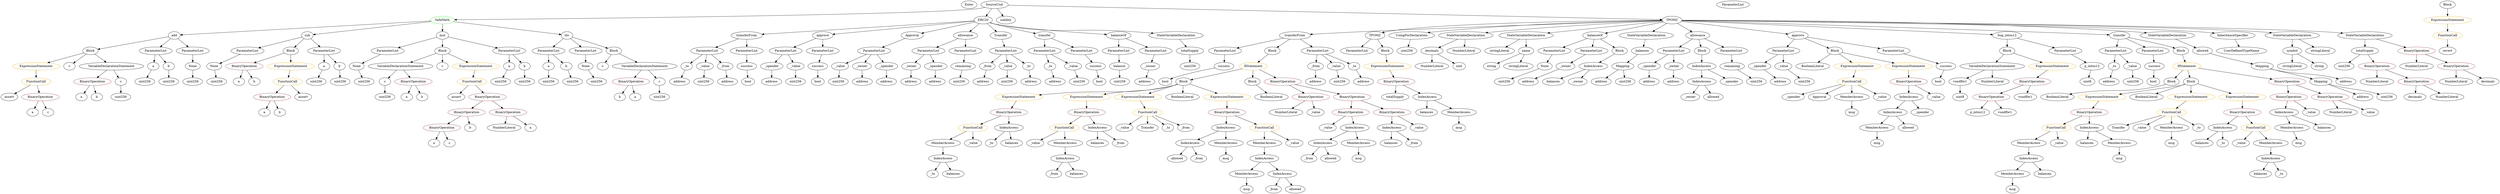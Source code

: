 strict digraph {
	graph [bb="0,0,9943.2,900"];
	node [label="\N"];
	Enter	[height=0.5,
		pos="3927.1,882",
		width=0.83628];
	Identifier_balances_7	[color=black,
		height=0.5,
		label=balances,
		pos="5519.1,234",
		width=1.1828];
	VariableDeclaration__from	[color=black,
		height=0.5,
		label=_from,
		pos="3996.1,594",
		width=0.93331];
	ElementaryTypeName_address_7	[color=black,
		height=0.5,
		label=address,
		pos="3973.1,522",
		width=1.0996];
	VariableDeclaration__from -> ElementaryTypeName_address_7	[pos="e,3978.8,540.28 3990.5,576.05 3988.1,568.52 3985.1,559.44 3982.3,550.94"];
	VariableDeclaration_c	[color=black,
		height=0.5,
		label=c,
		pos="1535.1,522",
		width=0.75];
	ElementaryTypeName_uint256_3	[color=black,
		height=0.5,
		label=uint256,
		pos="1535.1,450",
		width=1.0442];
	VariableDeclaration_c -> ElementaryTypeName_uint256_3	[pos="e,1535.1,468.1 1535.1,503.7 1535.1,496.41 1535.1,487.73 1535.1,479.54"];
	ExpressionStatement_Unnamed_2	[color=orange,
		height=0.5,
		label=ExpressionStatement,
		pos="141.1,594",
		width=2.458];
	FunctionCall_Unnamed_2	[color=orange,
		height=0.5,
		label=FunctionCall,
		pos="141.1,522",
		width=1.6125];
	ExpressionStatement_Unnamed_2 -> FunctionCall_Unnamed_2	[pos="e,141.1,540.1 141.1,575.7 141.1,568.41 141.1,559.73 141.1,551.54"];
	ElementaryTypeName_bool	[color=black,
		height=0.5,
		label=bool,
		pos="4438.1,522",
		width=0.76697];
	Parameter__spender_2	[color=black,
		height=0.5,
		label=_spender,
		pos="7039.1,594",
		width=1.2521];
	ElementaryTypeName_address_18	[color=black,
		height=0.5,
		label=address,
		pos="7125.1,522",
		width=1.0996];
	Parameter__spender_2 -> ElementaryTypeName_address_18	[pos="e,7106.4,538.25 7058.2,577.46 7069.7,568.07 7084.7,555.92 7097.5,545.48"];
	BinaryOperation_Unnamed_19	[color=brown,
		height=0.5,
		label=BinaryOperation,
		pos="8942.1,378",
		width=1.9867];
	IndexAccess_Unnamed_5	[color=black,
		height=0.5,
		label=IndexAccess,
		pos="8883.1,306",
		width=1.6402];
	BinaryOperation_Unnamed_19 -> IndexAccess_Unnamed_5	[pos="e,8897.3,323.79 8927.8,360.05 8920.9,351.8 8912.4,341.7 8904.6,332.54"];
	FunctionCall_Unnamed_4	[color=orange,
		height=0.5,
		label=FunctionCall,
		pos="9018.1,306",
		width=1.6125];
	BinaryOperation_Unnamed_19 -> FunctionCall_Unnamed_4	[pos="e,9000.2,323.47 8960.1,360.41 8969.6,351.69 8981.4,340.85 8991.8,331.21"];
	Parameter_None_3	[color=black,
		height=0.5,
		label=None,
		pos="767.1,594",
		width=0.85014];
	ElementaryTypeName_uint256_13	[color=black,
		height=0.5,
		label=uint256,
		pos="767.1,522",
		width=1.0442];
	Parameter_None_3 -> ElementaryTypeName_uint256_13	[pos="e,767.1,540.1 767.1,575.7 767.1,568.41 767.1,559.73 767.1,551.54"];
	Identifier_a_7	[color=black,
		height=0.5,
		label=a,
		pos="118.1,378",
		width=0.75];
	ParameterList_Unnamed_19	[color=black,
		height=0.5,
		label=ParameterList,
		pos="3534.1,666",
		width=1.7095];
	VariableDeclaration__value_1	[color=black,
		height=0.5,
		label=_value,
		pos="3392.1,594",
		width=0.96103];
	ParameterList_Unnamed_19 -> VariableDeclaration__value_1	[pos="e,3416.4,606.97 3503.6,649.98 3481,638.84 3450.2,623.62 3426.6,612.02"];
	VariableDeclaration__owner	[color=black,
		height=0.5,
		label=_owner,
		pos="3483.1,594",
		width=1.0719];
	ParameterList_Unnamed_19 -> VariableDeclaration__owner	[pos="e,3495,611.31 3521.8,648.05 3515.7,639.77 3508.3,629.62 3501.6,620.42"];
	VariableDeclaration__spender	[color=black,
		height=0.5,
		label=_spender,
		pos="3585.1,594",
		width=1.2521];
	ParameterList_Unnamed_19 -> VariableDeclaration__spender	[pos="e,3572.9,611.79 3546.4,648.05 3552.4,639.89 3559.7,629.91 3566.3,620.82"];
	ParameterList_Unnamed_22	[color=black,
		height=0.5,
		label=ParameterList,
		pos="6227.1,666",
		width=1.7095];
	Parameter_None_4	[color=black,
		height=0.5,
		label=None,
		pos="6158.1,594",
		width=0.85014];
	ParameterList_Unnamed_22 -> Parameter_None_4	[pos="e,6172.9,610.04 6210.8,648.41 6201.8,639.31 6190.5,627.9 6180.7,617.96"];
	VariableDeclaration__value	[color=black,
		height=0.5,
		label=_value,
		pos="4082.1,594",
		width=0.96103];
	ElementaryTypeName_uint256_21	[color=black,
		height=0.5,
		label=uint256,
		pos="4068.1,522",
		width=1.0442];
	VariableDeclaration__value -> ElementaryTypeName_uint256_21	[pos="e,4071.5,540.1 4078.6,575.7 4077.2,568.32 4075.4,559.52 4073.8,551.25"];
	Identifier_assert	[color=black,
		height=0.5,
		label=assert,
		pos="1834.1,450",
		width=0.89172];
	FunctionDefinition_transferFrom	[color=black,
		height=0.5,
		label=transferFrom,
		pos="3005.1,738",
		width=1.6402];
	ParameterList_Unnamed_12	[color=black,
		height=0.5,
		label=ParameterList,
		pos="2845.1,666",
		width=1.7095];
	FunctionDefinition_transferFrom -> ParameterList_Unnamed_12	[pos="e,2878.4,681.56 2972.3,722.67 2948.2,712.12 2915.2,697.67 2888.8,686.14"];
	ParameterList_Unnamed_13	[color=black,
		height=0.5,
		label=ParameterList,
		pos="3005.1,666",
		width=1.7095];
	FunctionDefinition_transferFrom -> ParameterList_Unnamed_13	[pos="e,3005.1,684.1 3005.1,719.7 3005.1,712.41 3005.1,703.73 3005.1,695.54"];
	ElementaryTypeName_uint8	[color=black,
		height=0.5,
		label=uint8,
		pos="8322.1,522",
		width=0.7947];
	Identifier__value_11	[color=black,
		height=0.5,
		label=_value,
		pos="4455.1,306",
		width=0.96103];
	Identifier__from_5	[color=black,
		height=0.5,
		label=_from,
		pos="5024.1,18",
		width=0.93331];
	Parameter_balance	[color=black,
		height=0.5,
		label=balance,
		pos="4519.1,594",
		width=1.0719];
	ElementaryTypeName_uint256_16	[color=black,
		height=0.5,
		label=uint256,
		pos="4521.1,522",
		width=1.0442];
	Parameter_balance -> ElementaryTypeName_uint256_16	[pos="e,4520.6,540.1 4519.6,575.7 4519.8,568.41 4520.1,559.73 4520.3,551.54"];
	ElementaryTypeName_address_20	[color=black,
		height=0.5,
		label=address,
		pos="6593.1,522",
		width=1.0996];
	NumberLiteral_Unnamed_6	[color=black,
		height=0.5,
		label=NumberLiteral,
		pos="9775.1,522",
		width=1.765];
	BinaryOperation_Unnamed_23	[color=brown,
		height=0.5,
		label=BinaryOperation,
		pos="5360.1,378",
		width=1.9867];
	Identifier__value_6	[color=black,
		height=0.5,
		label=_value,
		pos="5259.1,306",
		width=0.96103];
	BinaryOperation_Unnamed_23 -> Identifier__value_6	[pos="e,5279.2,320.95 5336.4,360.59 5322,350.62 5303.6,337.81 5288.3,327.21"];
	IndexAccess_Unnamed_8	[color=black,
		height=0.5,
		label=IndexAccess,
		pos="5371.1,306",
		width=1.6402];
	BinaryOperation_Unnamed_23 -> IndexAccess_Unnamed_8	[pos="e,5368.4,324.1 5362.8,359.7 5364,352.32 5365.4,343.52 5366.7,335.25"];
	MemberAccess_Unnamed_12	[color=black,
		height=0.5,
		label=MemberAccess,
		pos="3706.1,234",
		width=1.9174];
	IndexAccess_Unnamed_17	[color=black,
		height=0.5,
		label=IndexAccess,
		pos="3706.1,162",
		width=1.6402];
	MemberAccess_Unnamed_12 -> IndexAccess_Unnamed_17	[pos="e,3706.1,180.1 3706.1,215.7 3706.1,208.41 3706.1,199.73 3706.1,191.54"];
	BooleanLiteral_Unnamed_4	[color=black,
		height=0.5,
		label=BooleanLiteral,
		pos="7254.1,594",
		width=1.7788];
	Identifier__to_4	[color=black,
		height=0.5,
		label=_to,
		pos="3662.1,90",
		width=0.75];
	Parameter_a_1	[color=black,
		height=0.5,
		label=a,
		pos="2195.1,594",
		width=0.75];
	ElementaryTypeName_uint256_4	[color=black,
		height=0.5,
		label=uint256,
		pos="2195.1,522",
		width=1.0442];
	Parameter_a_1 -> ElementaryTypeName_uint256_4	[pos="e,2195.1,540.1 2195.1,575.7 2195.1,568.41 2195.1,559.73 2195.1,551.54"];
	Identifier_balances_1	[color=black,
		height=0.5,
		label=balances,
		pos="6208.1,522",
		width=1.1828];
	Mapping_Unnamed_2	[color=black,
		height=0.5,
		label=Mapping,
		pos="9247.1,522",
		width=1.2105];
	ElementaryTypeName_address_13	[color=black,
		height=0.5,
		label=address,
		pos="9410.1,450",
		width=1.0996];
	Mapping_Unnamed_2 -> ElementaryTypeName_address_13	[pos="e,9381.9,463.11 9276.6,508.32 9303.3,496.88 9342.6,479.99 9371.7,467.5"];
	ElementaryTypeName_uint256_25	[color=black,
		height=0.5,
		label=uint256,
		pos="9505.1,450",
		width=1.0442];
	Mapping_Unnamed_2 -> ElementaryTypeName_uint256_25	[pos="e,9476.6,462.2 9280,509.73 9286.3,507.72 9292.9,505.71 9299.1,504 9369.4,484.65 9389.2,488.68 9459.1,468 9461.3,467.34 9463.6,466.63 \
9465.9,465.88"];
	Parameter_a_2	[color=black,
		height=0.5,
		label=a,
		pos="1284.1,594",
		width=0.75];
	ElementaryTypeName_uint256_8	[color=black,
		height=0.5,
		label=uint256,
		pos="1264.1,522",
		width=1.0442];
	Parameter_a_2 -> ElementaryTypeName_uint256_8	[pos="e,1269,540.28 1279.3,576.05 1277.1,568.6 1274.6,559.64 1272.2,551.22"];
	Identifier_allowed_2	[color=black,
		height=0.5,
		label=allowed,
		pos="5115.1,18",
		width=1.0858];
	Identifier_Transfer	[color=black,
		height=0.5,
		label=Transfer,
		pos="8448.1,306",
		width=1.1689];
	ElementaryTypeName_bool_3	[color=black,
		height=0.5,
		label=bool,
		pos="8586.1,522",
		width=0.76697];
	ParameterList_Unnamed_5	[color=black,
		height=0.5,
		label=ParameterList,
		pos="970.1,666",
		width=1.7095];
	Parameter_None_2	[color=black,
		height=0.5,
		label=None,
		pos="853.1,594",
		width=0.85014];
	ParameterList_Unnamed_5 -> Parameter_None_2	[pos="e,873.83,607.4 943.84,649.29 926,638.61 902.32,624.45 883.63,613.26"];
	ElementaryTypeName_uint256_18	[color=black,
		height=0.5,
		label=uint256,
		pos="2826.1,522",
		width=1.0442];
	Parameter_b_2	[color=black,
		height=0.5,
		label=b,
		pos="1356.1,594",
		width=0.75];
	ElementaryTypeName_uint256_9	[color=black,
		height=0.5,
		label=uint256,
		pos="1357.1,522",
		width=1.0442];
	Parameter_b_2 -> ElementaryTypeName_uint256_9	[pos="e,1356.9,540.1 1356.3,575.7 1356.5,568.41 1356.6,559.73 1356.7,551.54"];
	Parameter_success_5	[color=black,
		height=0.5,
		label=success,
		pos="7767.1,594",
		width=1.1135];
	ElementaryTypeName_bool_5	[color=black,
		height=0.5,
		label=bool,
		pos="7755.1,522",
		width=0.76697];
	Parameter_success_5 -> ElementaryTypeName_bool_5	[pos="e,7758,540.1 7764.1,575.7 7762.9,568.32 7761.4,559.52 7759.9,551.25"];
	FunctionCall_Unnamed_10	[color=orange,
		height=0.5,
		label=FunctionCall,
		pos="7397.1,522",
		width=1.6125];
	Identifier__spender_1	[color=black,
		height=0.5,
		label=_spender,
		pos="7155.1,450",
		width=1.2521];
	FunctionCall_Unnamed_10 -> Identifier__spender_1	[pos="e,7189.6,462.04 7354.4,509.37 7316.3,498.87 7258.8,482.83 7209.1,468 7206.2,467.15 7203.3,466.26 7200.3,465.35"];
	Identifier_Approval	[color=black,
		height=0.5,
		label=Approval,
		pos="7264.1,450",
		width=1.266];
	FunctionCall_Unnamed_10 -> Identifier_Approval	[pos="e,7290.8,465.04 7368.6,505.98 7348.8,495.56 7322.2,481.57 7300.8,470.32"];
	MemberAccess_Unnamed_14	[color=black,
		height=0.5,
		label=MemberAccess,
		pos="7397.1,450",
		width=1.9174];
	FunctionCall_Unnamed_10 -> MemberAccess_Unnamed_14	[pos="e,7397.1,468.1 7397.1,503.7 7397.1,496.41 7397.1,487.73 7397.1,479.54"];
	Identifier__value_13	[color=black,
		height=0.5,
		label=_value,
		pos="7519.1,450",
		width=0.96103];
	FunctionCall_Unnamed_10 -> Identifier__value_13	[pos="e,7496.5,463.98 7423.9,505.64 7442.4,495.01 7467.1,480.82 7486.8,469.56"];
	ElementaryTypeName_uint256_22	[color=black,
		height=0.5,
		label=uint256,
		pos="3390.1,522",
		width=1.0442];
	VariableDeclaration__value_1 -> ElementaryTypeName_uint256_22	[pos="e,3390.6,540.1 3391.6,575.7 3391.4,568.41 3391.2,559.73 3390.9,551.54"];
	ParameterList_Unnamed_21	[color=black,
		height=0.5,
		label=ParameterList,
		pos="6368.1,666",
		width=1.7095];
	Parameter__owner_2	[color=black,
		height=0.5,
		label=_owner,
		pos="6245.1,594",
		width=1.0719];
	ParameterList_Unnamed_21 -> Parameter__owner_2	[pos="e,6269,608.6 6340.8,649.46 6322.6,639.09 6298.4,625.36 6279,614.28"];
	Identifier__from_1	[color=black,
		height=0.5,
		label=_from,
		pos="5175.1,162",
		width=0.93331];
	Block_Unnamed_15	[color=black,
		height=0.5,
		label=Block,
		pos="8000.1,666",
		width=0.90558];
	VariableDeclarationStatement_Unnamed_3	[color=black,
		height=0.5,
		label=VariableDeclarationStatement,
		pos="7945.1,594",
		width=3.3174];
	Block_Unnamed_15 -> VariableDeclarationStatement_Unnamed_3	[pos="e,7958.7,612.29 7987.6,649.12 7981.2,640.89 7973.1,630.62 7965.7,621.26"];
	ExpressionStatement_Unnamed_14	[color=orange,
		height=0.5,
		label=ExpressionStatement,
		pos="8171.1,594",
		width=2.458];
	Block_Unnamed_15 -> ExpressionStatement_Unnamed_14	[pos="e,8133,610.62 8025.7,654.52 8051.2,644.07 8091.1,627.76 8122.6,614.85"];
	UserDefinedTypeName_Unnamed	[color=black,
		height=0.5,
		label=UserDefinedTypeName,
		pos="8932.1,666",
		width=2.7214];
	FunctionCall_Unnamed_8	[color=orange,
		height=0.5,
		label=FunctionCall,
		pos="3828.1,306",
		width=1.6125];
	FunctionCall_Unnamed_8 -> MemberAccess_Unnamed_12	[pos="e,3733.7,250.81 3801.3,289.64 3784.4,279.93 3762.3,267.23 3743.6,256.52"];
	Identifier__value_10	[color=black,
		height=0.5,
		label=_value,
		pos="3828.1,234",
		width=0.96103];
	FunctionCall_Unnamed_8 -> Identifier__value_10	[pos="e,3828.1,252.1 3828.1,287.7 3828.1,280.41 3828.1,271.73 3828.1,263.54"];
	FunctionDefinition_approve	[color=black,
		height=0.5,
		label=approve,
		pos="3323.1,738",
		width=1.1412];
	ParameterList_Unnamed_14	[color=black,
		height=0.5,
		label=ParameterList,
		pos="3182.1,666",
		width=1.7095];
	FunctionDefinition_approve -> ParameterList_Unnamed_14	[pos="e,3212.4,682.05 3296.6,723.83 3275.7,713.48 3246.3,698.89 3222.6,687.09"];
	ParameterList_Unnamed_15	[color=black,
		height=0.5,
		label=ParameterList,
		pos="3323.1,666",
		width=1.7095];
	FunctionDefinition_approve -> ParameterList_Unnamed_15	[pos="e,3323.1,684.1 3323.1,719.7 3323.1,712.41 3323.1,703.73 3323.1,695.54"];
	Identifier__owner_1	[color=black,
		height=0.5,
		label=_owner,
		pos="6759.1,450",
		width=1.0719];
	VariableDeclaration_decimals	[color=black,
		height=0.5,
		label=decimals,
		pos="5754.1,666",
		width=1.1967];
	NumberLiteral_Unnamed_1	[color=black,
		height=0.5,
		label=NumberLiteral,
		pos="5754.1,594",
		width=1.765];
	VariableDeclaration_decimals -> NumberLiteral_Unnamed_1	[pos="e,5754.1,612.1 5754.1,647.7 5754.1,640.41 5754.1,631.73 5754.1,623.54"];
	ElementaryTypeName_uint	[color=black,
		height=0.5,
		label=uint,
		pos="5863.1,594",
		width=0.75];
	VariableDeclaration_decimals -> ElementaryTypeName_uint	[pos="e,5844.3,607.09 5777,650.33 5793.7,639.55 5816.6,624.84 5834.6,613.3"];
	BinaryOperation_Unnamed_30	[color=brown,
		height=0.5,
		label=BinaryOperation,
		pos="7972.1,450",
		width=1.9867];
	Identifier_p_intou12	[color=black,
		height=0.5,
		label=p_intou12,
		pos="7916.1,378",
		width=1.3353];
	BinaryOperation_Unnamed_30 -> Identifier_p_intou12	[pos="e,7929.1,395.31 7958.5,432.05 7951.8,423.68 7943.6,413.4 7936.2,404.13"];
	Identifier_vundflw1_1	[color=black,
		height=0.5,
		label=vundflw1,
		pos="8027.1,378",
		width=1.2521];
	BinaryOperation_Unnamed_30 -> Identifier_vundflw1_1	[pos="e,8014.3,395.31 7985.4,432.05 7992,423.68 8000.1,413.4 8007.4,404.13"];
	Identifier__owner	[color=black,
		height=0.5,
		label=_owner,
		pos="6307.1,522",
		width=1.0719];
	Identifier__from	[color=black,
		height=0.5,
		label=_from,
		pos="5613.1,234",
		width=0.93331];
	ParameterList_Unnamed_26	[color=black,
		height=0.5,
		label=ParameterList,
		pos="5051.1,666",
		width=1.7095];
	Parameter_success_4	[color=black,
		height=0.5,
		label=success,
		pos="4938.1,594",
		width=1.1135];
	ParameterList_Unnamed_26 -> Parameter_success_4	[pos="e,4961.1,609.23 5025.7,649.29 5009.4,639.16 4988,625.88 4970.4,615"];
	Identifier_msg_9	[color=black,
		height=0.5,
		label=msg,
		pos="7397.1,378",
		width=0.75];
	FunctionDefinition_transferFrom_1	[color=black,
		height=0.5,
		label=transferFrom,
		pos="5247.1,738",
		width=1.6402];
	FunctionDefinition_transferFrom_1 -> ParameterList_Unnamed_26	[pos="e,5089,680.52 5209.8,723.67 5178.5,712.5 5133.6,696.48 5099.6,684.32"];
	Block_Unnamed_9	[color=black,
		height=0.5,
		label=Block,
		pos="5185.1,666",
		width=0.90558];
	FunctionDefinition_transferFrom_1 -> Block_Unnamed_9	[pos="e,5198.8,682.51 5232.4,720.41 5224.6,711.62 5214.9,700.66 5206.3,690.96"];
	ParameterList_Unnamed_25	[color=black,
		height=0.5,
		label=ParameterList,
		pos="5308.1,666",
		width=1.7095];
	FunctionDefinition_transferFrom_1 -> ParameterList_Unnamed_25	[pos="e,5293.3,683.96 5261.6,720.41 5268.8,712.08 5277.8,701.8 5285.9,692.49"];
	FunctionCall_Unnamed	[color=orange,
		height=0.5,
		label=FunctionCall,
		pos="1895.1,522",
		width=1.6125];
	FunctionCall_Unnamed -> Identifier_assert	[pos="e,1847.6,466.51 1880.6,504.41 1873,495.62 1863.4,484.66 1855,474.96"];
	BinaryOperation_Unnamed_1	[color=brown,
		height=0.5,
		label=BinaryOperation,
		pos="1956.1,450",
		width=1.9867];
	FunctionCall_Unnamed -> BinaryOperation_Unnamed_1	[pos="e,1941.3,467.96 1909.6,504.41 1916.8,496.08 1925.8,485.8 1933.9,476.49"];
	ElementaryTypeName_address_2	[color=black,
		height=0.5,
		label=address,
		pos="2921.1,522",
		width=1.0996];
	Identifier_balances_6	[color=black,
		height=0.5,
		label=balances,
		pos="9041.1,90",
		width=1.1828];
	MemberAccess_Unnamed_13	[color=black,
		height=0.5,
		label=MemberAccess,
		pos="7507.1,306",
		width=1.9174];
	Identifier_msg_8	[color=black,
		height=0.5,
		label=msg,
		pos="7507.1,234",
		width=0.75];
	MemberAccess_Unnamed_13 -> Identifier_msg_8	[pos="e,7507.1,252.1 7507.1,287.7 7507.1,280.41 7507.1,271.73 7507.1,263.54"];
	Parameter__to_2	[color=black,
		height=0.5,
		label=_to,
		pos="8419.1,594",
		width=0.75];
	ElementaryTypeName_address_15	[color=black,
		height=0.5,
		label=address,
		pos="8408.1,522",
		width=1.0996];
	Parameter__to_2 -> ElementaryTypeName_address_15	[pos="e,8410.8,540.1 8416.4,575.7 8415.2,568.32 8413.8,559.52 8412.5,551.25"];
	ElementaryTypeName_address_4	[color=black,
		height=0.5,
		label=address,
		pos="3108.1,522",
		width=1.0996];
	BinaryOperation_Unnamed_14	[color=brown,
		height=0.5,
		label=BinaryOperation,
		pos="5604.1,522",
		width=1.9867];
	Identifier_totalSupply	[color=black,
		height=0.5,
		label=totalSupply,
		pos="5592.1,450",
		width=1.4739];
	BinaryOperation_Unnamed_14 -> Identifier_totalSupply	[pos="e,5595,468.1 5601.1,503.7 5599.9,496.32 5598.4,487.52 5596.9,479.25"];
	IndexAccess_Unnamed	[color=black,
		height=0.5,
		label=IndexAccess,
		pos="5722.1,450",
		width=1.6402];
	BinaryOperation_Unnamed_14 -> IndexAccess_Unnamed	[pos="e,5696,466.5 5631.2,504.94 5647.6,495.2 5668.7,482.66 5686.5,472.12"];
	IndexAccess_Unnamed_12	[color=black,
		height=0.5,
		label=IndexAccess,
		pos="4828.1,306",
		width=1.6402];
	IndexAccess_Unnamed_13	[color=black,
		height=0.5,
		label=IndexAccess,
		pos="4682.1,234",
		width=1.6402];
	IndexAccess_Unnamed_12 -> IndexAccess_Unnamed_13	[pos="e,4712.9,249.78 4797.5,290.33 4775.9,279.95 4746.6,265.94 4723,254.61"];
	MemberAccess_Unnamed_9	[color=black,
		height=0.5,
		label=MemberAccess,
		pos="4828.1,234",
		width=1.9174];
	IndexAccess_Unnamed_12 -> MemberAccess_Unnamed_9	[pos="e,4828.1,252.1 4828.1,287.7 4828.1,280.41 4828.1,271.73 4828.1,263.54"];
	VariableDeclaration_vundflw1	[color=black,
		height=0.5,
		label=vundflw1,
		pos="7846.1,522",
		width=1.2521];
	ElementaryTypeName_uint8_1	[color=black,
		height=0.5,
		label=uint8,
		pos="7846.1,450",
		width=0.7947];
	VariableDeclaration_vundflw1 -> ElementaryTypeName_uint8_1	[pos="e,7846.1,468.1 7846.1,503.7 7846.1,496.41 7846.1,487.73 7846.1,479.54"];
	ElementaryTypeName_uint256_7	[color=black,
		height=0.5,
		label=uint256,
		pos="2636.1,450",
		width=1.0442];
	Identifier__to_3	[color=black,
		height=0.5,
		label=_to,
		pos="3908.1,234",
		width=0.75];
	ContractDefinition_SafeMath	[color=green,
		height=0.5,
		label=SafeMath,
		pos="1764.1,810",
		width=1.2798];
	FunctionDefinition_add	[color=black,
		height=0.5,
		label=add,
		pos="696.1,738",
		width=0.75];
	ContractDefinition_SafeMath -> FunctionDefinition_add	[pos="e,723.16,740.77 1718.9,806.04 1542.1,794.45 899.01,752.3 734.59,741.52"];
	FunctionDefinition_sub	[color=black,
		height=0.5,
		label=sub,
		pos="1217.1,738",
		width=0.75];
	ContractDefinition_SafeMath -> FunctionDefinition_sub	[pos="e,1243.7,742.4 1720.7,803.45 1616.4,790.1 1353,756.39 1254.8,743.82"];
	FunctionDefinition_mul	[color=black,
		height=0.5,
		label=mul,
		pos="1764.1,738",
		width=0.75];
	ContractDefinition_SafeMath -> FunctionDefinition_mul	[pos="e,1764.1,756.1 1764.1,791.7 1764.1,784.41 1764.1,775.73 1764.1,767.54"];
	FunctionDefinition_div	[color=black,
		height=0.5,
		label=div,
		pos="2268.1,738",
		width=0.75];
	ContractDefinition_SafeMath -> FunctionDefinition_div	[pos="e,2241.7,742.66 1807.1,803.03 1904.1,789.55 2138.9,756.95 2230.5,744.22"];
	ParameterList_Unnamed_20	[color=black,
		height=0.5,
		label=ParameterList,
		pos="5455.1,666",
		width=1.7095];
	stringLiteral_Unnamed_2	[color=black,
		height=0.5,
		label=stringLiteral,
		pos="9147.1,594",
		width=1.5016];
	Identifier_a	[color=black,
		height=0.5,
		label=a,
		pos="1621.1,450",
		width=0.75];
	Parameter__to_1	[color=black,
		height=0.5,
		label=_to,
		pos="2747.1,594",
		width=0.75];
	ElementaryTypeName_address_3	[color=black,
		height=0.5,
		label=address,
		pos="2731.1,522",
		width=1.0996];
	Parameter__to_1 -> ElementaryTypeName_address_3	[pos="e,2735,540.1 2743.1,575.7 2741.5,568.32 2739.5,559.52 2737.6,551.25"];
	Identifier_decimals_1	[color=black,
		height=0.5,
		label=decimals,
		pos="9900.1,522",
		width=1.1967];
	Parameter__owner_1	[color=black,
		height=0.5,
		label=_owner,
		pos="3687.1,594",
		width=1.0719];
	ElementaryTypeName_address_5	[color=black,
		height=0.5,
		label=address,
		pos="3686.1,522",
		width=1.0996];
	Parameter__owner_1 -> ElementaryTypeName_address_5	[pos="e,3686.3,540.1 3686.9,575.7 3686.8,568.41 3686.6,559.73 3686.5,551.54"];
	NumberLiteral_Unnamed_2	[color=black,
		height=0.5,
		label=NumberLiteral,
		pos="5879.1,666",
		width=1.765];
	BinaryOperation_Unnamed_25	[color=brown,
		height=0.5,
		label=BinaryOperation,
		pos="4339.1,378",
		width=1.9867];
	FunctionCall_Unnamed_6	[color=orange,
		height=0.5,
		label=FunctionCall,
		pos="4208.1,306",
		width=1.6125];
	BinaryOperation_Unnamed_25 -> FunctionCall_Unnamed_6	[pos="e,4236.5,322.18 4309.7,361.29 4291.1,351.34 4266.8,338.35 4246.6,327.58"];
	IndexAccess_Unnamed_10	[color=black,
		height=0.5,
		label=IndexAccess,
		pos="4343.1,306",
		width=1.6402];
	BinaryOperation_Unnamed_25 -> IndexAccess_Unnamed_10	[pos="e,4342.1,324.1 4340.1,359.7 4340.5,352.41 4341,343.73 4341.5,335.54"];
	ExpressionStatement_Unnamed_12	[color=orange,
		height=0.5,
		label=ExpressionStatement,
		pos="7425.1,594",
		width=2.458];
	ExpressionStatement_Unnamed_12 -> FunctionCall_Unnamed_10	[pos="e,7403.9,540.1 7418.2,575.7 7415.2,568.15 7411.5,559.12 7408.2,550.68"];
	Block_Unnamed_3	[color=black,
		height=0.5,
		label=Block,
		pos="356.1,666",
		width=0.90558];
	FunctionDefinition_add -> Block_Unnamed_3	[pos="e,386.22,673.2 670.27,731.68 611.7,719.62 468.4,690.12 397.38,675.5"];
	ParameterList_Unnamed_6	[color=black,
		height=0.5,
		label=ParameterList,
		pos="626.1,666",
		width=1.7095];
	FunctionDefinition_add -> ParameterList_Unnamed_6	[pos="e,642.8,683.7 681.6,722.5 672.69,713.59 661.04,701.94 650.72,691.62"];
	ParameterList_Unnamed_7	[color=black,
		height=0.5,
		label=ParameterList,
		pos="767.1,666",
		width=1.7095];
	FunctionDefinition_add -> ParameterList_Unnamed_7	[pos="e,750.16,683.7 710.81,722.5 719.85,713.59 731.67,701.94 742.14,691.62"];
	Identifier_allowed_3	[color=black,
		height=0.5,
		label=allowed,
		pos="7633.1,306",
		width=1.0858];
	Identifier_allowed_1	[color=black,
		height=0.5,
		label=allowed,
		pos="4624.1,162",
		width=1.0858];
	IndexAccess_Unnamed_13 -> Identifier_allowed_1	[pos="e,4637.6,179.31 4668.1,216.05 4661.1,207.68 4652.6,197.4 4644.9,188.13"];
	Identifier__from_4	[color=black,
		height=0.5,
		label=_from,
		pos="4715.1,162",
		width=0.93331];
	IndexAccess_Unnamed_13 -> Identifier__from_4	[pos="e,4707.3,179.62 4690.3,215.7 4693.9,207.95 4698.3,198.64 4702.4,190.02"];
	ElementaryTypeName_address_12	[color=black,
		height=0.5,
		label=address,
		pos="9348.1,522",
		width=1.0996];
	ElementaryTypeName_address_19	[color=black,
		height=0.5,
		label=address,
		pos="6690.1,522",
		width=1.0996];
	ExpressionStatement_Unnamed_4	[color=orange,
		height=0.5,
		label=ExpressionStatement,
		pos="8405.1,450",
		width=2.458];
	BinaryOperation_Unnamed_18	[color=brown,
		height=0.5,
		label=BinaryOperation,
		pos="8329.1,378",
		width=1.9867];
	ExpressionStatement_Unnamed_4 -> BinaryOperation_Unnamed_18	[pos="e,8347.3,395.79 8386.7,432.05 8377.4,423.46 8365.9,412.86 8355.6,403.4"];
	ElementaryTypeName_uint256_17	[color=black,
		height=0.5,
		label=uint256,
		pos="4355.1,522",
		width=1.0442];
	VariableDeclaration__to	[color=black,
		height=0.5,
		label=_to,
		pos="4163.1,594",
		width=0.75];
	ElementaryTypeName_address_8	[color=black,
		height=0.5,
		label=address,
		pos="4163.1,522",
		width=1.0996];
	VariableDeclaration__to -> ElementaryTypeName_address_8	[pos="e,4163.1,540.1 4163.1,575.7 4163.1,568.41 4163.1,559.73 4163.1,551.54"];
	ElementaryTypeName_string	[color=black,
		height=0.5,
		label=string,
		pos="5952.1,594",
		width=0.864];
	BinaryOperation_Unnamed_3	[color=brown,
		height=0.5,
		label=BinaryOperation,
		pos="1875.1,378",
		width=1.9867];
	BinaryOperation_Unnamed_4	[color=brown,
		height=0.5,
		label=BinaryOperation,
		pos="1771.1,306",
		width=1.9867];
	BinaryOperation_Unnamed_3 -> BinaryOperation_Unnamed_4	[pos="e,1795.5,323.39 1851,360.76 1837.3,351.55 1820,339.88 1804.9,329.77"];
	Identifier_b_1	[color=black,
		height=0.5,
		label=b,
		pos="1888.1,306",
		width=0.75];
	BinaryOperation_Unnamed_3 -> Identifier_b_1	[pos="e,1884.9,324.1 1878.3,359.7 1879.7,352.32 1881.3,343.52 1882.9,335.25"];
	Identifier_assert_2	[color=black,
		height=0.5,
		label=assert,
		pos="32.102,450",
		width=0.89172];
	Identifier__to_1	[color=black,
		height=0.5,
		label=_to,
		pos="9129.1,90",
		width=0.75];
	Block_Unnamed_2	[color=black,
		height=0.5,
		label=Block,
		pos="1151.1,666",
		width=0.90558];
	BinaryOperation_Unnamed_7	[color=brown,
		height=0.5,
		label=BinaryOperation,
		pos="973.1,594",
		width=1.9867];
	Block_Unnamed_2 -> BinaryOperation_Unnamed_7	[pos="e,1010.5,609.71 1125.2,654.82 1098,644.11 1054.5,627.01 1021,613.84"];
	ExpressionStatement_Unnamed_1	[color=orange,
		height=0.5,
		label=ExpressionStatement,
		pos="1151.1,594",
		width=2.458];
	Block_Unnamed_2 -> ExpressionStatement_Unnamed_1	[pos="e,1151.1,612.1 1151.1,647.7 1151.1,640.41 1151.1,631.73 1151.1,623.54"];
	ParameterList_Unnamed_1	[color=black,
		height=0.5,
		label=ParameterList,
		pos="1542.1,666",
		width=1.7095];
	Parameter_None	[color=black,
		height=0.5,
		label=None,
		pos="1432.1,594",
		width=0.85014];
	ParameterList_Unnamed_1 -> Parameter_None	[pos="e,1452.2,607.78 1517.1,649.12 1500.7,638.66 1479.1,624.93 1461.8,613.91"];
	NumberLiteral_Unnamed_3	[color=black,
		height=0.5,
		label=NumberLiteral,
		pos="9469.1,522",
		width=1.765];
	VariableDeclaration_allowed	[color=black,
		height=0.5,
		label=allowed,
		pos="8777.1,666",
		width=1.0858];
	Mapping_Unnamed_1	[color=black,
		height=0.5,
		label=Mapping,
		pos="9031.1,594",
		width=1.2105];
	VariableDeclaration_allowed -> Mapping_Unnamed_1	[pos="e,8993.6,603.59 8806.9,653.98 8812.9,651.9 8819.2,649.81 8825.1,648 8878.5,631.71 8940.6,616.18 8982.6,606.19"];
	ElementaryTypeName_uint256_12	[color=black,
		height=0.5,
		label=uint256,
		pos="674.1,522",
		width=1.0442];
	ElementaryTypeName_uint256_15	[color=black,
		height=0.5,
		label=uint256,
		pos="4782.1,594",
		width=1.0442];
	Parameter_a	[color=black,
		height=0.5,
		label=a,
		pos="2030.1,594",
		width=0.75];
	ElementaryTypeName_uint256	[color=black,
		height=0.5,
		label=uint256,
		pos="2009.1,522",
		width=1.0442];
	Parameter_a -> ElementaryTypeName_uint256	[pos="e,2014.3,540.28 2025,576.05 2022.8,568.6 2020.1,559.64 2017.6,551.22"];
	Parameter__spender_3	[color=black,
		height=0.5,
		label=_spender,
		pos="6589.1,594",
		width=1.2521];
	Parameter__spender_3 -> ElementaryTypeName_address_20	[pos="e,6592.1,540.1 6590.1,575.7 6590.5,568.41 6591,559.73 6591.5,551.54"];
	Identifier_msg_1	[color=black,
		height=0.5,
		label=msg,
		pos="9199.1,234",
		width=0.75];
	ElementaryTypeName_address_9	[color=black,
		height=0.5,
		label=address,
		pos="3485.1,522",
		width=1.0996];
	VariableDeclaration__owner -> ElementaryTypeName_address_9	[pos="e,3484.6,540.1 3483.6,575.7 3483.8,568.41 3484.1,559.73 3484.3,551.54"];
	BinaryOperation_Unnamed_27	[color=brown,
		height=0.5,
		label=BinaryOperation,
		pos="3979.1,378",
		width=1.9867];
	BinaryOperation_Unnamed_27 -> FunctionCall_Unnamed_8	[pos="e,3859.4,321.49 3946,361.64 3923.5,351.23 3893.6,337.39 3869.6,326.24"];
	IndexAccess_Unnamed_16	[color=black,
		height=0.5,
		label=IndexAccess,
		pos="3979.1,306",
		width=1.6402];
	BinaryOperation_Unnamed_27 -> IndexAccess_Unnamed_16	[pos="e,3979.1,324.1 3979.1,359.7 3979.1,352.41 3979.1,343.73 3979.1,335.54"];
	ElementaryTypeName_uint256_31	[color=black,
		height=0.5,
		label=uint256,
		pos="7030.1,522",
		width=1.0442];
	Parameter__from_1	[color=black,
		height=0.5,
		label=_from,
		pos="5285.1,594",
		width=0.93331];
	ElementaryTypeName_address_16	[color=black,
		height=0.5,
		label=address,
		pos="5285.1,522",
		width=1.0996];
	Parameter__from_1 -> ElementaryTypeName_address_16	[pos="e,5285.1,540.1 5285.1,575.7 5285.1,568.41 5285.1,559.73 5285.1,551.54"];
	Mapping_Unnamed	[color=black,
		height=0.5,
		label=Mapping,
		pos="6482.1,594",
		width=1.2105];
	ElementaryTypeName_address_11	[color=black,
		height=0.5,
		label=address,
		pos="6403.1,522",
		width=1.0996];
	Mapping_Unnamed -> ElementaryTypeName_address_11	[pos="e,6420.7,538.58 6464.2,577.12 6453.8,567.92 6440.6,556.19 6429.1,546"];
	ElementaryTypeName_uint256_24	[color=black,
		height=0.5,
		label=uint256,
		pos="6498.1,522",
		width=1.0442];
	Mapping_Unnamed -> ElementaryTypeName_uint256_24	[pos="e,6494.2,540.1 6486.1,575.7 6487.7,568.32 6489.8,559.52 6491.6,551.25"];
	Parameter__value_1	[color=black,
		height=0.5,
		label=_value,
		pos="2827.1,594",
		width=0.96103];
	Parameter__value_1 -> ElementaryTypeName_uint256_18	[pos="e,2826.3,540.1 2826.9,575.7 2826.8,568.41 2826.6,559.73 2826.5,551.54"];
	Identifier__from_3	[color=black,
		height=0.5,
		label=_from,
		pos="4166.1,90",
		width=0.93331];
	FunctionCall_Unnamed_7	[color=orange,
		height=0.5,
		label=FunctionCall,
		pos="4984.1,306",
		width=1.6125];
	MemberAccess_Unnamed_10	[color=black,
		height=0.5,
		label=MemberAccess,
		pos="4984.1,234",
		width=1.9174];
	FunctionCall_Unnamed_7 -> MemberAccess_Unnamed_10	[pos="e,4984.1,252.1 4984.1,287.7 4984.1,280.41 4984.1,271.73 4984.1,263.54"];
	Identifier__value_9	[color=black,
		height=0.5,
		label=_value,
		pos="5106.1,234",
		width=0.96103];
	FunctionCall_Unnamed_7 -> Identifier__value_9	[pos="e,5083.5,247.98 5010.9,289.64 5029.4,279.01 5054.1,264.82 5073.8,253.56"];
	Identifier__value_3	[color=black,
		height=0.5,
		label=_value,
		pos="8963.1,234",
		width=0.96103];
	BinaryOperation_Unnamed_22	[color=brown,
		height=0.5,
		label=BinaryOperation,
		pos="5521.1,378",
		width=1.9867];
	IndexAccess_Unnamed_7	[color=black,
		height=0.5,
		label=IndexAccess,
		pos="5520.1,306",
		width=1.6402];
	BinaryOperation_Unnamed_22 -> IndexAccess_Unnamed_7	[pos="e,5520.3,324.1 5520.9,359.7 5520.8,352.41 5520.6,343.73 5520.5,335.54"];
	Identifier__value_5	[color=black,
		height=0.5,
		label=_value,
		pos="5632.1,306",
		width=0.96103];
	BinaryOperation_Unnamed_22 -> Identifier__value_5	[pos="e,5610.6,320.56 5546.8,360.76 5563,350.57 5584,337.36 5601.1,326.58"];
	ExpressionStatement_Unnamed_9	[color=orange,
		height=0.5,
		label=ExpressionStatement,
		pos="4062.1,450",
		width=2.458];
	ExpressionStatement_Unnamed_9 -> BinaryOperation_Unnamed_27	[pos="e,3998.7,395.55 4042,432.05 4031.6,423.31 4018.8,412.49 4007.4,402.9"];
	BinaryOperation_Unnamed_29	[color=brown,
		height=0.5,
		label=BinaryOperation,
		pos="8126.1,522",
		width=1.9867];
	BinaryOperation_Unnamed_29 -> BinaryOperation_Unnamed_30	[pos="e,8005.7,466.28 8092.7,505.81 8070.3,495.62 8040.5,482.08 8016.1,471.01"];
	Identifier_vundflw1	[color=black,
		height=0.5,
		label=vundflw1,
		pos="8107.1,450",
		width=1.2521];
	BinaryOperation_Unnamed_29 -> Identifier_vundflw1	[pos="e,8111.7,468.1 8121.4,503.7 8119.4,496.24 8117,487.32 8114.7,478.97"];
	NumberLiteral_Unnamed_5	[color=black,
		height=0.5,
		label=NumberLiteral,
		pos="9622.1,594",
		width=1.765];
	BinaryOperation_Unnamed_13	[color=brown,
		height=0.5,
		label=BinaryOperation,
		pos="9775.1,594",
		width=1.9867];
	BinaryOperation_Unnamed_13 -> NumberLiteral_Unnamed_6	[pos="e,9775.1,540.1 9775.1,575.7 9775.1,568.41 9775.1,559.73 9775.1,551.54"];
	BinaryOperation_Unnamed_13 -> Identifier_decimals_1	[pos="e,9875.2,536.93 9803.5,577.12 9821.8,566.86 9845.7,553.44 9865.2,542.53"];
	BinaryOperation_Unnamed_26	[color=brown,
		height=0.5,
		label=BinaryOperation,
		pos="4876.1,378",
		width=1.9867];
	BinaryOperation_Unnamed_26 -> IndexAccess_Unnamed_12	[pos="e,4839.6,323.79 4864.5,360.05 4858.9,351.97 4852.2,342.12 4846,333.11"];
	BinaryOperation_Unnamed_26 -> FunctionCall_Unnamed_7	[pos="e,4959.9,322.67 4901.2,360.76 4915.8,351.27 4934.5,339.15 4950.4,328.82"];
	ParameterList_Unnamed_10	[color=black,
		height=0.5,
		label=ParameterList,
		pos="4226.1,666",
		width=1.7095];
	Parameter__to	[color=black,
		height=0.5,
		label=_to,
		pos="4237.1,594",
		width=0.75];
	ParameterList_Unnamed_10 -> Parameter__to	[pos="e,4234.4,612.1 4228.8,647.7 4230,640.32 4231.4,631.52 4232.7,623.25"];
	Parameter__value	[color=black,
		height=0.5,
		label=_value,
		pos="4320.1,594",
		width=0.96103];
	ParameterList_Unnamed_10 -> Parameter__value	[pos="e,4301,609.25 4247.9,648.76 4261.1,638.96 4278,626.36 4292.1,615.83"];
	Identifier_balances_11	[color=black,
		height=0.5,
		label=balances,
		pos="3750.1,90",
		width=1.1828];
	ElementaryTypeName_uint256_20	[color=black,
		height=0.5,
		label=uint256,
		pos="3878.1,522",
		width=1.0442];
	ParameterList_Unnamed_18	[color=black,
		height=0.5,
		label=ParameterList,
		pos="4060.1,666",
		width=1.7095];
	ParameterList_Unnamed_18 -> VariableDeclaration__from	[pos="e,4010.3,610.51 4044.9,648.41 4036.9,639.62 4026.9,628.66 4018,618.96"];
	ParameterList_Unnamed_18 -> VariableDeclaration__value	[pos="e,4076.7,612.1 4065.5,647.7 4067.9,640.24 4070.7,631.32 4073.3,622.97"];
	ParameterList_Unnamed_18 -> VariableDeclaration__to	[pos="e,4144.7,607.5 4083.7,648.94 4099.1,638.51 4119.1,624.87 4135.3,613.92"];
	NumberLiteral_Unnamed_9	[color=black,
		height=0.5,
		label=NumberLiteral,
		pos="7973.1,522",
		width=1.765];
	EventDefinition_Approval	[color=black,
		height=0.5,
		label=Approval,
		pos="3686.1,738",
		width=1.266];
	EventDefinition_Approval -> ParameterList_Unnamed_19	[pos="e,3566.1,681.73 3657.2,723.67 3634.3,713.14 3602.1,698.3 3576.3,686.44"];
	Identifier_msg_6	[color=black,
		height=0.5,
		label=msg,
		pos="4828.1,162",
		width=0.75];
	MemberAccess_Unnamed_9 -> Identifier_msg_6	[pos="e,4828.1,180.1 4828.1,215.7 4828.1,208.41 4828.1,199.73 4828.1,191.54"];
	Identifier_decimals	[color=black,
		height=0.5,
		label=decimals,
		pos="9616.1,450",
		width=1.1967];
	FunctionDefinition_TPOMZ	[color=black,
		height=0.5,
		label=TPOMZ,
		pos="5532.1,738",
		width=1.1828];
	FunctionDefinition_TPOMZ -> ParameterList_Unnamed_20	[pos="e,5473.3,683.55 5514.6,721.12 5504.9,712.27 5492.6,701.07 5481.7,691.16"];
	Block_Unnamed_4	[color=black,
		height=0.5,
		label=Block,
		pos="5567.1,666",
		width=0.90558];
	FunctionDefinition_TPOMZ -> Block_Unnamed_4	[pos="e,5558.7,683.79 5540.6,720.05 5544.5,712.23 5549.2,702.75 5553.6,693.98"];
	IndexAccess_Unnamed_9	[color=black,
		height=0.5,
		label=IndexAccess,
		pos="5235.1,234",
		width=1.6402];
	IndexAccess_Unnamed_8 -> IndexAccess_Unnamed_9	[pos="e,5264.2,249.99 5341.9,289.98 5322.2,279.83 5295.9,266.31 5274.4,255.22"];
	MemberAccess_Unnamed_7	[color=black,
		height=0.5,
		label=MemberAccess,
		pos="5381.1,234",
		width=1.9174];
	IndexAccess_Unnamed_8 -> MemberAccess_Unnamed_7	[pos="e,5378.7,252.1 5373.6,287.7 5374.6,280.32 5375.9,271.52 5377.1,263.25"];
	NumberLiteral_Unnamed_8	[color=black,
		height=0.5,
		label=NumberLiteral,
		pos="5102.1,378",
		width=1.765];
	BooleanLiteral_Unnamed	[color=black,
		height=0.5,
		label=BooleanLiteral,
		pos="8576.1,450",
		width=1.7788];
	Parameter_p_intou12	[color=black,
		height=0.5,
		label=p_intou12,
		pos="8326.1,594",
		width=1.3353];
	Parameter_p_intou12 -> ElementaryTypeName_uint8	[pos="e,8323.1,540.1 8325.1,575.7 8324.7,568.41 8324.2,559.73 8323.7,551.54"];
	Identifier_b_2	[color=black,
		height=0.5,
		label=b,
		pos="2464.1,450",
		width=0.75];
	Identifier__value_8	[color=black,
		height=0.5,
		label=_value,
		pos="4091.1,234",
		width=0.96103];
	ParameterList_Unnamed_16	[color=black,
		height=0.5,
		label=ParameterList,
		pos="3773.1,666",
		width=1.7095];
	ParameterList_Unnamed_16 -> Parameter__owner_1	[pos="e,3705.8,610.19 3753.2,648.76 3741.7,639.4 3727,627.5 3714.5,617.28"];
	Parameter__spender_1	[color=black,
		height=0.5,
		label=_spender,
		pos="3789.1,594",
		width=1.2521];
	ParameterList_Unnamed_16 -> Parameter__spender_1	[pos="e,3785.2,612.1 3777.1,647.7 3778.7,640.32 3780.8,631.52 3782.6,623.25"];
	Block_Unnamed_3 -> ExpressionStatement_Unnamed_2	[pos="e,186.69,609.84 328.43,655.99 295.54,645.28 239.78,627.13 197.63,613.41"];
	Identifier_c_4	[color=black,
		height=0.5,
		label=c,
		pos="274.1,594",
		width=0.75];
	Block_Unnamed_3 -> Identifier_c_4	[pos="e,290.23,608.77 339.11,650.5 327.45,640.54 311.78,627.17 298.75,616.04"];
	VariableDeclarationStatement_Unnamed_2	[color=black,
		height=0.5,
		label=VariableDeclarationStatement,
		pos="438.1,594",
		width=3.3174];
	Block_Unnamed_3 -> VariableDeclarationStatement_Unnamed_2	[pos="e,417.95,612.2 373.09,650.5 383.59,641.54 397.32,629.81 409.46,619.45"];
	Block_Unnamed_10	[color=black,
		height=0.5,
		label=Block,
		pos="4790.1,522",
		width=0.90558];
	Block_Unnamed_10 -> ExpressionStatement_Unnamed_9	[pos="e,4140,458.76 4766.3,509.6 4760.7,507.39 4754.8,505.35 4749.1,504 4529.3,452.07 4467.2,486.62 4242.1,468 4212.6,465.56 4180.3,462.6 \
4151.4,459.84"];
	ExpressionStatement_Unnamed_7	[color=orange,
		height=0.5,
		label=ExpressionStatement,
		pos="4339.1,450",
		width=2.458];
	Block_Unnamed_10 -> ExpressionStatement_Unnamed_7	[pos="e,4403.6,462.72 4765.8,509.61 4760.4,507.46 4754.6,505.43 4749.1,504 4614,468.93 4575.3,487.94 4437.1,468 4429.9,466.96 4422.4,465.8 \
4414.9,464.59"];
	ExpressionStatement_Unnamed_10	[color=orange,
		height=0.5,
		label=ExpressionStatement,
		pos="4534.1,450",
		width=2.458];
	Block_Unnamed_10 -> ExpressionStatement_Unnamed_10	[pos="e,4595,463.44 4765.2,509.96 4759.9,507.83 4754.4,505.73 4749.1,504 4702.2,488.58 4648.2,475.29 4606,465.87"];
	BooleanLiteral_Unnamed_2	[color=black,
		height=0.5,
		label=BooleanLiteral,
		pos="4705.1,450",
		width=1.7788];
	Block_Unnamed_10 -> BooleanLiteral_Unnamed_2	[pos="e,4725.1,467.45 4772.5,506.5 4761.3,497.26 4746.5,485.07 4733.6,474.47"];
	ExpressionStatement_Unnamed_8	[color=orange,
		height=0.5,
		label=ExpressionStatement,
		pos="4876.1,450",
		width=2.458];
	Block_Unnamed_10 -> ExpressionStatement_Unnamed_8	[pos="e,4855.3,467.95 4807.9,506.5 4819.1,497.39 4833.8,485.41 4846.7,474.92"];
	MemberAccess_Unnamed_1	[color=black,
		height=0.5,
		label=MemberAccess,
		pos="9163.1,306",
		width=1.9174];
	MemberAccess_Unnamed_1 -> Identifier_msg_1	[pos="e,9190.8,251.14 9172,287.7 9176.1,279.75 9181,270.16 9185.6,261.34"];
	ElementaryTypeName_bool_4	[color=black,
		height=0.5,
		label=bool,
		pos="4712.1,522",
		width=0.76697];
	ParameterList_Unnamed_31	[color=black,
		height=0.5,
		label=ParameterList,
		pos="6924.1,882",
		width=1.7095];
	Identifier_a_2	[color=black,
		height=0.5,
		label=a,
		pos="1735.1,234",
		width=0.75];
	IndexAccess_Unnamed_20	[color=black,
		height=0.5,
		label=IndexAccess,
		pos="6807.1,594",
		width=1.6402];
	IndexAccess_Unnamed_21	[color=black,
		height=0.5,
		label=IndexAccess,
		pos="6807.1,522",
		width=1.6402];
	IndexAccess_Unnamed_20 -> IndexAccess_Unnamed_21	[pos="e,6807.1,540.1 6807.1,575.7 6807.1,568.41 6807.1,559.73 6807.1,551.54"];
	Identifier__spender_2	[color=black,
		height=0.5,
		label=_spender,
		pos="6929.1,522",
		width=1.2521];
	IndexAccess_Unnamed_20 -> Identifier__spender_2	[pos="e,6904.1,537.37 6833.9,577.64 6851.6,567.47 6875,554.04 6894.2,543.03"];
	Identifier_a_3	[color=black,
		height=0.5,
		label=a,
		pos="2536.1,450",
		width=0.75];
	Block_Unnamed_11	[color=black,
		height=0.5,
		label=Block,
		pos="5034.1,522",
		width=0.90558];
	BooleanLiteral_Unnamed_3	[color=black,
		height=0.5,
		label=BooleanLiteral,
		pos="5047.1,450",
		width=1.7788];
	Block_Unnamed_11 -> BooleanLiteral_Unnamed_3	[pos="e,5043.9,468.1 5037.3,503.7 5038.7,496.32 5040.3,487.52 5041.9,479.25"];
	Block_Unnamed	[color=black,
		height=0.5,
		label=Block,
		pos="1764.1,666",
		width=0.90558];
	VariableDeclarationStatement_Unnamed	[color=black,
		height=0.5,
		label=VariableDeclarationStatement,
		pos="1600.1,594",
		width=3.3174];
	Block_Unnamed -> VariableDeclarationStatement_Unnamed	[pos="e,1638.5,611.4 1738.8,654.22 1715,644.04 1678.6,628.5 1649.1,615.89"];
	Identifier_c_1	[color=black,
		height=0.5,
		label=c,
		pos="1764.1,594",
		width=0.75];
	Block_Unnamed -> Identifier_c_1	[pos="e,1764.1,612.1 1764.1,647.7 1764.1,640.41 1764.1,631.73 1764.1,623.54"];
	ExpressionStatement_Unnamed	[color=orange,
		height=0.5,
		label=ExpressionStatement,
		pos="1897.1,594",
		width=2.458];
	Block_Unnamed -> ExpressionStatement_Unnamed	[pos="e,1866.2,611.25 1787.3,652.81 1806.2,642.82 1833.6,628.45 1856.2,616.53"];
	Parameter_b	[color=black,
		height=0.5,
		label=b,
		pos="2102.1,594",
		width=0.75];
	ElementaryTypeName_uint256_1	[color=black,
		height=0.5,
		label=uint256,
		pos="2102.1,522",
		width=1.0442];
	Parameter_b -> ElementaryTypeName_uint256_1	[pos="e,2102.1,540.1 2102.1,575.7 2102.1,568.41 2102.1,559.73 2102.1,551.54"];
	ElementaryTypeName_address_10	[color=black,
		height=0.5,
		label=address,
		pos="3585.1,522",
		width=1.0996];
	VariableDeclaration__spender -> ElementaryTypeName_address_10	[pos="e,3585.1,540.1 3585.1,575.7 3585.1,568.41 3585.1,559.73 3585.1,551.54"];
	Parameter_None_1	[color=black,
		height=0.5,
		label=None,
		pos="2343.1,594",
		width=0.85014];
	ElementaryTypeName_uint256_6	[color=black,
		height=0.5,
		label=uint256,
		pos="2381.1,522",
		width=1.0442];
	Parameter_None_1 -> ElementaryTypeName_uint256_6	[pos="e,2372.2,539.47 2352.1,576.41 2356.5,568.39 2361.8,558.57 2366.7,549.54"];
	IndexAccess_Unnamed_18	[color=black,
		height=0.5,
		label=IndexAccess,
		pos="7631.1,450",
		width=1.6402];
	IndexAccess_Unnamed_19	[color=black,
		height=0.5,
		label=IndexAccess,
		pos="7570.1,378",
		width=1.6402];
	IndexAccess_Unnamed_18 -> IndexAccess_Unnamed_19	[pos="e,7584.5,395.47 7616.6,432.41 7609.3,423.95 7600.2,413.49 7592,404.08"];
	Identifier__spender	[color=black,
		height=0.5,
		label=_spender,
		pos="7692.1,378",
		width=1.2521];
	IndexAccess_Unnamed_18 -> Identifier__spender	[pos="e,7677.7,395.47 7645.6,432.41 7652.9,423.95 7662,413.49 7670.2,404.08"];
	Parameter__owner_3	[color=black,
		height=0.5,
		label=_owner,
		pos="6691.1,594",
		width=1.0719];
	Parameter__owner_3 -> ElementaryTypeName_address_19	[pos="e,6690.3,540.1 6690.9,575.7 6690.8,568.41 6690.6,559.73 6690.5,551.54"];
	Parameter_success	[color=black,
		height=0.5,
		label=success,
		pos="4419.1,594",
		width=1.1135];
	Parameter_success -> ElementaryTypeName_bool	[pos="e,4433.5,540.1 4423.8,575.7 4425.8,568.24 4428.2,559.32 4430.5,550.97"];
	IndexAccess_Unnamed_19 -> MemberAccess_Unnamed_13	[pos="e,7522.4,323.96 7555.2,360.41 7547.7,352.08 7538.4,341.8 7530,332.49"];
	IndexAccess_Unnamed_19 -> Identifier_allowed_3	[pos="e,7618.7,322.99 7585,360.41 7592.8,351.74 7602.5,340.97 7611.2,331.38"];
	ElementaryTypeName_uint256_26	[color=black,
		height=0.5,
		label=uint256,
		pos="9342.1,594",
		width=1.0442];
	ParameterList_Unnamed_23	[color=black,
		height=0.5,
		label=ParameterList,
		pos="8434.1,666",
		width=1.7095];
	ParameterList_Unnamed_23 -> Parameter__to_2	[pos="e,8422.8,612.1 8430.4,647.7 8428.8,640.32 8426.9,631.52 8425.2,623.25"];
	Parameter__value_3	[color=black,
		height=0.5,
		label=_value,
		pos="8499.1,594",
		width=0.96103];
	ParameterList_Unnamed_23 -> Parameter__value_3	[pos="e,8484.7,610.51 8449.5,648.41 8457.8,639.53 8468.1,628.44 8477.1,618.67"];
	ParameterList_Unnamed_27	[color=black,
		height=0.5,
		label=ParameterList,
		pos="7137.1,666",
		width=1.7095];
	ParameterList_Unnamed_27 -> Parameter__spender_2	[pos="e,7060.2,610.1 7114.9,649.12 7101.4,639.52 7084.1,627.16 7069.4,616.67"];
	Parameter__value_5	[color=black,
		height=0.5,
		label=_value,
		pos="7137.1,594",
		width=0.96103];
	ParameterList_Unnamed_27 -> Parameter__value_5	[pos="e,7137.1,612.1 7137.1,647.7 7137.1,640.41 7137.1,631.73 7137.1,623.54"];
	Identifier_balances_5	[color=black,
		height=0.5,
		label=balances,
		pos="8795.1,234",
		width=1.1828];
	IndexAccess_Unnamed_5 -> Identifier_balances_5	[pos="e,8814.5,250.43 8862.7,288.76 8851,279.47 8836.2,267.67 8823.4,257.49"];
	Identifier__to	[color=black,
		height=0.5,
		label=_to,
		pos="8883.1,234",
		width=0.75];
	IndexAccess_Unnamed_5 -> Identifier__to	[pos="e,8883.1,252.1 8883.1,287.7 8883.1,280.41 8883.1,271.73 8883.1,263.54"];
	IndexAccess_Unnamed_6	[color=black,
		height=0.5,
		label=IndexAccess,
		pos="9085.1,162",
		width=1.6402];
	IndexAccess_Unnamed_6 -> Identifier_balances_6	[pos="e,9051.7,107.79 9074.5,144.05 9069.4,136.06 9063.3,126.33 9057.7,117.4"];
	IndexAccess_Unnamed_6 -> Identifier__to_1	[pos="e,9119.2,106.83 9095.8,144.05 9101,135.73 9107.4,125.54 9113.2,116.32"];
	Parameter__spender	[color=black,
		height=0.5,
		label=_spender,
		pos="3108.1,594",
		width=1.2521];
	ParameterList_Unnamed_14 -> Parameter__spender	[pos="e,3125,610.99 3164.6,648.41 3155.2,639.57 3143.5,628.53 3133.3,618.79"];
	Parameter__value_2	[color=black,
		height=0.5,
		label=_value,
		pos="3206.1,594",
		width=0.96103];
	ParameterList_Unnamed_14 -> Parameter__value_2	[pos="e,3200.2,612.1 3188,647.7 3190.6,640.24 3193.6,631.32 3196.5,622.97"];
	FunctionCall_Unnamed_5	[color=orange,
		height=0.5,
		label=FunctionCall,
		pos="8665.1,378",
		width=1.6125];
	FunctionCall_Unnamed_5 -> Identifier_Transfer	[pos="e,8480.5,317.85 8625.5,364.5 8591.8,353.85 8542.2,338.08 8499.1,324 8496.6,323.17 8493.9,322.31 8491.3,321.44"];
	Identifier__value_4	[color=black,
		height=0.5,
		label=_value,
		pos="8543.1,306",
		width=0.96103];
	FunctionCall_Unnamed_5 -> Identifier__value_4	[pos="e,8565.7,319.98 8638.3,361.64 8619.8,351.01 8595.1,336.82 8575.5,325.56"];
	MemberAccess_Unnamed_6	[color=black,
		height=0.5,
		label=MemberAccess,
		pos="8665.1,306",
		width=1.9174];
	FunctionCall_Unnamed_5 -> MemberAccess_Unnamed_6	[pos="e,8665.1,324.1 8665.1,359.7 8665.1,352.41 8665.1,343.73 8665.1,335.54"];
	Identifier__to_2	[color=black,
		height=0.5,
		label=_to,
		pos="8779.1,306",
		width=0.75];
	FunctionCall_Unnamed_5 -> Identifier__to_2	[pos="e,8759.9,318.8 8690.4,361.46 8708.1,350.59 8731.8,336.04 8750.3,324.71"];
	Identifier_Transfer_1	[color=black,
		height=0.5,
		label=Transfer,
		pos="4550.1,306",
		width=1.1689];
	ParameterList_Unnamed_2	[color=black,
		height=0.5,
		label=ParameterList,
		pos="2198.1,666",
		width=1.7095];
	ParameterList_Unnamed_2 -> Parameter_a_1	[pos="e,2195.8,612.1 2197.4,647.7 2197,640.41 2196.7,631.73 2196.3,623.54"];
	Parameter_b_1	[color=black,
		height=0.5,
		label=b,
		pos="2267.1,594",
		width=0.75];
	ParameterList_Unnamed_2 -> Parameter_b_1	[pos="e,2252.7,609.57 2214.5,648.41 2223.5,639.19 2235,627.58 2244.9,617.54"];
	FunctionCall_Unnamed_6 -> Identifier__value_8	[pos="e,4113.1,248.14 4182.1,289.46 4164.6,279 4141.5,265.12 4122.9,254"];
	MemberAccess_Unnamed_8	[color=black,
		height=0.5,
		label=MemberAccess,
		pos="4213.1,234",
		width=1.9174];
	FunctionCall_Unnamed_6 -> MemberAccess_Unnamed_8	[pos="e,4211.9,252.1 4209.3,287.7 4209.9,280.41 4210.5,271.73 4211.1,263.54"];
	FunctionCall_Unnamed_3	[color=orange,
		height=0.5,
		label=FunctionCall,
		pos="8194.1,306",
		width=1.6125];
	MemberAccess_Unnamed_3	[color=black,
		height=0.5,
		label=MemberAccess,
		pos="8082.1,234",
		width=1.9174];
	FunctionCall_Unnamed_3 -> MemberAccess_Unnamed_3	[pos="e,8107.7,250.98 8169.2,289.46 8153.9,279.9 8134.1,267.5 8117.2,256.94"];
	Identifier__value_2	[color=black,
		height=0.5,
		label=_value,
		pos="8204.1,234",
		width=0.96103];
	FunctionCall_Unnamed_3 -> Identifier__value_2	[pos="e,8201.7,252.1 8196.6,287.7 8197.6,280.32 8198.9,271.52 8200.1,263.25"];
	BinaryOperation_Unnamed_4 -> Identifier_a_2	[pos="e,1743.4,251.14 1762.2,287.7 1758.1,279.75 1753.2,270.16 1748.7,261.34"];
	Identifier_c	[color=black,
		height=0.5,
		label=c,
		pos="1807.1,234",
		width=0.75];
	BinaryOperation_Unnamed_4 -> Identifier_c	[pos="e,1798.8,251.14 1780,287.7 1784.1,279.75 1789,270.16 1793.6,261.34"];
	ParameterList_Unnamed_12 -> Parameter__to_1	[pos="e,2765,607.78 2822.9,649.12 2808.4,638.76 2789.4,625.18 2774,614.22"];
	ParameterList_Unnamed_12 -> Parameter__value_1	[pos="e,2831.5,612.1 2840.7,647.7 2838.8,640.32 2836.5,631.52 2834.4,623.25"];
	Parameter__from	[color=black,
		height=0.5,
		label=_from,
		pos="2913.1,594",
		width=0.93331];
	ParameterList_Unnamed_12 -> Parameter__from	[pos="e,2898,610.51 2861.2,648.41 2869.8,639.53 2880.6,628.44 2890.1,618.67"];
	VariableDeclarationStatement_Unnamed_3 -> VariableDeclaration_vundflw1	[pos="e,7867.5,538.12 7921.1,576.05 7907.7,566.56 7890.8,554.63 7876.5,544.49"];
	VariableDeclarationStatement_Unnamed_3 -> NumberLiteral_Unnamed_9	[pos="e,7966.3,540.1 7952,575.7 7955,568.15 7958.7,559.12 7962,550.68"];
	Parameter_a_3	[color=black,
		height=0.5,
		label=a,
		pos="602.1,594",
		width=0.75];
	ParameterList_Unnamed_6 -> Parameter_a_3	[pos="e,607.8,611.62 620.17,647.7 617.54,640.04 614.39,630.85 611.46,622.3"];
	Parameter_b_3	[color=black,
		height=0.5,
		label=b,
		pos="674.1,594",
		width=0.75];
	ParameterList_Unnamed_6 -> Parameter_b_3	[pos="e,663.25,610.83 637.72,648.05 643.43,639.73 650.42,629.54 656.74,620.32"];
	ElementaryTypeName_uint256_10	[color=black,
		height=0.5,
		label=uint256,
		pos="860.1,522",
		width=1.0442];
	BinaryOperation_Unnamed_18 -> FunctionCall_Unnamed_3	[pos="e,8222.9,321.94 8298.8,361.29 8279.4,351.22 8254,338.05 8233.1,327.21"];
	IndexAccess_Unnamed_3	[color=black,
		height=0.5,
		label=IndexAccess,
		pos="8329.1,306",
		width=1.6402];
	BinaryOperation_Unnamed_18 -> IndexAccess_Unnamed_3	[pos="e,8329.1,324.1 8329.1,359.7 8329.1,352.41 8329.1,343.73 8329.1,335.54"];
	ContractDefinition_ERC20	[color=black,
		height=0.5,
		label=ERC20,
		pos="3981.1,810",
		width=1.0581];
	ContractDefinition_ERC20 -> FunctionDefinition_transferFrom	[pos="e,3062,743.08 3943.4,806.3 3796.9,795.79 3263.7,757.55 3073.3,743.89"];
	ContractDefinition_ERC20 -> FunctionDefinition_approve	[pos="e,3362.9,743.24 3944.3,805.09 3833.4,793.29 3502.2,758.06 3374.3,744.45"];
	ContractDefinition_ERC20 -> EventDefinition_Approval	[pos="e,3724.3,748.06 3947.5,801.04 3895.6,788.72 3795.5,764.97 3735.4,750.69"];
	FunctionDefinition_allowance	[color=black,
		height=0.5,
		label=allowance,
		pos="3914.1,738",
		width=1.3076];
	ContractDefinition_ERC20 -> FunctionDefinition_allowance	[pos="e,3929.7,755.31 3965.9,793.12 3957.5,784.38 3947,773.35 3937.6,763.54"];
	EventDefinition_Transfer	[color=black,
		height=0.5,
		label=Transfer,
		pos="4043.1,738",
		width=1.1689];
	ContractDefinition_ERC20 -> EventDefinition_Transfer	[pos="e,4028.7,755.31 3995.2,793.12 4002.8,784.47 4012.5,773.58 4021.1,763.83"];
	FunctionDefinition_transfer	[color=black,
		height=0.5,
		label=transfer,
		pos="4226.1,738",
		width=1.0719];
	ContractDefinition_ERC20 -> FunctionDefinition_transfer	[pos="e,4192.2,747.13 4010.3,798 4016.2,795.92 4022.3,793.82 4028.1,792 4080.1,775.66 4140.8,759.89 4181.1,749.87"];
	FunctionDefinition_balanceOf	[color=black,
		height=0.5,
		label=balanceOf,
		pos="4508.1,738",
		width=1.3491];
	ContractDefinition_ERC20 -> FunctionDefinition_balanceOf	[pos="e,4461,742.77 4009.1,797.65 4015.3,795.49 4021.8,793.45 4028.1,792 4107,773.66 4340.1,752.82 4449.8,743.7"];
	StateVariableDeclaration_Unnamed	[color=black,
		height=0.5,
		label=StateVariableDeclaration,
		pos="4729.1,738",
		width=2.8184];
	ContractDefinition_ERC20 -> StateVariableDeclaration_Unnamed	[pos="e,4645,748.38 4009.1,797.44 4015.2,795.3 4021.8,793.32 4028.1,792 4262.6,742.76 4327.3,776.43 4566.1,756 4587.9,754.13 4611.4,751.85 \
4633.5,749.57"];
	ElementaryTypeName_address	[color=black,
		height=0.5,
		label=address,
		pos="4627.1,522",
		width=1.0996];
	PragmaDirective_solidity	[color=black,
		height=0.5,
		label=solidity,
		pos="4075.1,810",
		width=1.0442];
	MemberAccess_Unnamed_11	[color=black,
		height=0.5,
		label=MemberAccess,
		pos="4911.1,90",
		width=1.9174];
	Identifier_msg_7	[color=black,
		height=0.5,
		label=msg,
		pos="4911.1,18",
		width=0.75];
	MemberAccess_Unnamed_11 -> Identifier_msg_7	[pos="e,4911.1,36.104 4911.1,71.697 4911.1,64.407 4911.1,55.726 4911.1,47.536"];
	BinaryOperation_Unnamed_24	[color=brown,
		height=0.5,
		label=BinaryOperation,
		pos="5201.1,450",
		width=1.9867];
	BinaryOperation_Unnamed_24 -> NumberLiteral_Unnamed_8	[pos="e,5124.8,395.07 5177.9,432.59 5164.8,423.31 5148.2,411.57 5133.8,401.44"];
	Identifier__value_7	[color=black,
		height=0.5,
		label=_value,
		pos="5218.1,378",
		width=0.96103];
	BinaryOperation_Unnamed_24 -> Identifier__value_7	[pos="e,5213.9,396.1 5205.3,431.7 5207.1,424.32 5209.2,415.52 5211.2,407.25"];
	Identifier_balances_8	[color=black,
		height=0.5,
		label=balances,
		pos="4343.1,234",
		width=1.1828];
	IndexAccess_Unnamed_10 -> Identifier_balances_8	[pos="e,4343.1,252.1 4343.1,287.7 4343.1,280.41 4343.1,271.73 4343.1,263.54"];
	Identifier__from_2	[color=black,
		height=0.5,
		label=_from,
		pos="4437.1,234",
		width=0.93331];
	IndexAccess_Unnamed_10 -> Identifier__from_2	[pos="e,4418.1,249.16 4364.4,289.12 4377.7,279.26 4394.8,266.47 4409.2,255.81"];
	Parameter_remaining	[color=black,
		height=0.5,
		label=remaining,
		pos="3898.1,594",
		width=1.2798];
	Parameter_remaining -> ElementaryTypeName_uint256_20	[pos="e,3883,540.1 3893.2,575.7 3891,568.24 3888.5,559.32 3886.1,550.97"];
	VariableDeclaration_totalSupply_1	[color=black,
		height=0.5,
		label=totalSupply,
		pos="9428.1,666",
		width=1.4739];
	VariableDeclaration_totalSupply_1 -> ElementaryTypeName_uint256_26	[pos="e,9360.7,610.1 9408.6,649.12 9397,639.7 9382.2,627.63 9369.5,617.27"];
	BinaryOperation_Unnamed_10	[color=brown,
		height=0.5,
		label=BinaryOperation,
		pos="9469.1,594",
		width=1.9867];
	VariableDeclaration_totalSupply_1 -> BinaryOperation_Unnamed_10	[pos="e,9459,612.28 9438,648.05 9442.6,640.26 9448.1,630.82 9453.2,622.08"];
	ElementaryTypeName_uint256_2	[color=black,
		height=0.5,
		label=uint256,
		pos="1450.1,522",
		width=1.0442];
	Parameter_None -> ElementaryTypeName_uint256_2	[pos="e,1445.7,540.1 1436.6,575.7 1438.4,568.32 1440.7,559.52 1442.8,551.25"];
	UsingForDeclaration_Unnamed	[color=black,
		height=0.5,
		label=UsingForDeclaration,
		pos="5680.1,738",
		width=2.4303];
	ElementaryTypeName_uint256_23	[color=black,
		height=0.5,
		label=uint256,
		pos="5655.1,666",
		width=1.0442];
	UsingForDeclaration_Unnamed -> ElementaryTypeName_uint256_23	[pos="e,5661.2,684.1 5673.9,719.7 5671.2,712.15 5668,703.12 5665,694.68"];
	ElementaryTypeName_uint256_28	[color=black,
		height=0.5,
		label=uint256,
		pos="8503.1,522",
		width=1.0442];
	BinaryOperation_Unnamed_11	[color=brown,
		height=0.5,
		label=BinaryOperation,
		pos="9622.1,522",
		width=1.9867];
	BinaryOperation_Unnamed_11 -> Identifier_decimals	[pos="e,9617.6,468.1 9620.6,503.7 9620,496.41 9619.3,487.73 9618.5,479.54"];
	NumberLiteral_Unnamed_4	[color=black,
		height=0.5,
		label=NumberLiteral,
		pos="9741.1,450",
		width=1.765];
	BinaryOperation_Unnamed_11 -> NumberLiteral_Unnamed_4	[pos="e,9714.3,466.74 9649.4,504.94 9665.8,495.27 9687,482.83 9704.8,472.34"];
	ElementaryTypeName_address_1	[color=black,
		height=0.5,
		label=address,
		pos="4260.1,522",
		width=1.0996];
	ExpressionStatement_Unnamed_14 -> BinaryOperation_Unnamed_29	[pos="e,8137.1,540.1 8160,575.7 8154.9,567.81 8148.8,558.3 8143.2,549.55"];
	FunctionDefinition_sub -> ParameterList_Unnamed_5	[pos="e,1013.1,679.19 1192.5,730.03 1153.4,718.96 1076.2,697.08 1023.9,682.24"];
	FunctionDefinition_sub -> Block_Unnamed_2	[pos="e,1165.5,682.31 1203.1,722.15 1194.5,713 1183.2,701.05 1173.4,690.62"];
	ParameterList_Unnamed_4	[color=black,
		height=0.5,
		label=ParameterList,
		pos="1284.1,666",
		width=1.7095];
	FunctionDefinition_sub -> ParameterList_Unnamed_4	[pos="e,1268.1,683.7 1231,722.5 1239.4,713.67 1250.4,702.17 1260.2,691.92"];
	IndexAccess_Unnamed_9 -> Identifier__from_1	[pos="e,5188.4,178.51 5220.9,216.41 5213.3,207.62 5204,196.66 5195.6,186.96"];
	Identifier_allowed	[color=black,
		height=0.5,
		label=allowed,
		pos="5266.1,162",
		width=1.0858];
	IndexAccess_Unnamed_9 -> Identifier_allowed	[pos="e,5258.5,180.1 5242.8,215.7 5246.1,208.07 5250.2,198.92 5254,190.4"];
	Identifier_a_5	[color=black,
		height=0.5,
		label=a,
		pos="961.1,522",
		width=0.75];
	BinaryOperation_Unnamed_7 -> Identifier_a_5	[pos="e,964.03,540.1 970.14,575.7 968.87,568.32 967.36,559.52 965.94,551.25"];
	Identifier_b_4	[color=black,
		height=0.5,
		label=b,
		pos="1033.1,522",
		width=0.75];
	BinaryOperation_Unnamed_7 -> Identifier_b_4	[pos="e,1020.3,537.89 987.63,576.05 995.27,567.13 1004.8,556.06 1013.1,546.33"];
	stringLiteral_Unnamed_1	[color=black,
		height=0.5,
		label=stringLiteral,
		pos="6015.1,666",
		width=1.5016];
	StateVariableDeclaration_Unnamed_3	[color=black,
		height=0.5,
		label=StateVariableDeclaration,
		pos="5887.1,738",
		width=2.8184];
	StateVariableDeclaration_Unnamed_3 -> VariableDeclaration_decimals	[pos="e,5780,680.65 5855.6,720.41 5836,710.08 5810.7,696.76 5790.2,686.01"];
	StateVariableDeclaration_Unnamed_3 -> NumberLiteral_Unnamed_2	[pos="e,5881.1,684.1 5885.1,719.7 5884.3,712.41 5883.3,703.73 5882.4,695.54"];
	ParameterList_Unnamed_4 -> Parameter_a_2	[pos="e,1284.1,612.1 1284.1,647.7 1284.1,640.41 1284.1,631.73 1284.1,623.54"];
	ParameterList_Unnamed_4 -> Parameter_b_2	[pos="e,1341.6,609.11 1301.2,648.41 1310.8,639.06 1322.9,627.26 1333.3,617.13"];
	ExpressionStatement_Unnamed_11	[color=orange,
		height=0.5,
		label=ExpressionStatement,
		pos="7620.1,594",
		width=2.458];
	BinaryOperation_Unnamed_28	[color=brown,
		height=0.5,
		label=BinaryOperation,
		pos="7631.1,522",
		width=1.9867];
	ExpressionStatement_Unnamed_11 -> BinaryOperation_Unnamed_28	[pos="e,7628.4,540.1 7622.8,575.7 7624,568.32 7625.4,559.52 7626.7,551.25"];
	ExpressionStatement_Unnamed_6	[color=orange,
		height=0.5,
		label=ExpressionStatement,
		pos="8747.1,450",
		width=2.458];
	ExpressionStatement_Unnamed_6 -> FunctionCall_Unnamed_5	[pos="e,8684.2,395.31 8727.3,432.05 8716.9,423.24 8704.1,412.33 8692.9,402.69"];
	ParameterList_Unnamed_29	[color=black,
		height=0.5,
		label=ParameterList,
		pos="6695.1,666",
		width=1.7095];
	ParameterList_Unnamed_29 -> Parameter__spender_3	[pos="e,6611.6,609.86 6671,649.12 6656.3,639.36 6637.2,626.75 6621.1,616.16"];
	ParameterList_Unnamed_29 -> Parameter__owner_3	[pos="e,6692.1,612.1 6694.1,647.7 6693.7,640.41 6693.2,631.73 6692.7,623.54"];
	StateVariableDeclaration_Unnamed_5	[color=black,
		height=0.5,
		label=StateVariableDeclaration,
		pos="6117.1,738",
		width=2.8184];
	StateVariableDeclaration_Unnamed_5 -> stringLiteral_Unnamed_1	[pos="e,6037.8,682.59 6092.4,720.05 6078.8,710.69 6061.7,698.96 6047,688.91"];
	VariableDeclaration_name	[color=black,
		height=0.5,
		label=name,
		pos="6117.1,666",
		width=0.83628];
	StateVariableDeclaration_Unnamed_5 -> VariableDeclaration_name	[pos="e,6117.1,684.1 6117.1,719.7 6117.1,712.41 6117.1,703.73 6117.1,695.54"];
	IfStatement_Unnamed_1	[color=orange,
		height=0.5,
		label=IfStatement,
		pos="5095.1,594",
		width=1.4739];
	Block_Unnamed_9 -> IfStatement_Unnamed_1	[pos="e,5115.5,610.85 5166.9,650.83 5154.7,641.33 5138.3,628.6 5124.3,617.7"];
	VariableDeclarationStatement_Unnamed -> VariableDeclaration_c	[pos="e,1548.8,537.74 1584,575.7 1575.7,566.77 1565.5,555.76 1556.6,546.11"];
	BinaryOperation_Unnamed	[color=brown,
		height=0.5,
		label=BinaryOperation,
		pos="1652.1,522",
		width=1.9867];
	VariableDeclarationStatement_Unnamed -> BinaryOperation_Unnamed	[pos="e,1639.4,540.1 1613,575.7 1618.9,567.73 1626,558.1 1632.6,549.26"];
	BinaryOperation_Unnamed_9	[color=brown,
		height=0.5,
		label=BinaryOperation,
		pos="154.1,450",
		width=1.9867];
	BinaryOperation_Unnamed_9 -> Identifier_a_7	[pos="e,126.4,395.14 145.2,431.7 141.12,423.75 136.18,414.16 131.65,405.34"];
	Identifier_c_3	[color=black,
		height=0.5,
		label=c,
		pos="190.1,378",
		width=0.75];
	BinaryOperation_Unnamed_9 -> Identifier_c_3	[pos="e,181.8,395.14 163,431.7 167.09,423.75 172.02,414.16 176.55,405.34"];
	IndexAccess_Unnamed_16 -> Identifier__to_3	[pos="e,3922.9,249.57 3962.3,288.41 3952.9,279.19 3941.1,267.58 3931,257.54"];
	Identifier_balances_10	[color=black,
		height=0.5,
		label=balances,
		pos="3996.1,234",
		width=1.1828];
	IndexAccess_Unnamed_16 -> Identifier_balances_10	[pos="e,3991.9,252.1 3983.3,287.7 3985.1,280.32 3987.2,271.52 3989.2,263.25"];
	Identifier_msg_4	[color=black,
		height=0.5,
		label=msg,
		pos="8665.1,234",
		width=0.75];
	FunctionDefinition_allowance -> ParameterList_Unnamed_16	[pos="e,3803.3,682.01 3886.2,723.17 3865.5,712.87 3836.9,698.66 3813.6,687.11"];
	ParameterList_Unnamed_17	[color=black,
		height=0.5,
		label=ParameterList,
		pos="3914.1,666",
		width=1.7095];
	FunctionDefinition_allowance -> ParameterList_Unnamed_17	[pos="e,3914.1,684.1 3914.1,719.7 3914.1,712.41 3914.1,703.73 3914.1,695.54"];
	IndexAccess_Unnamed_21 -> Identifier__owner_1	[pos="e,6770.3,467.31 6795.5,504.05 6789.9,495.85 6783,485.83 6776.7,476.71"];
	Identifier_allowed_4	[color=black,
		height=0.5,
		label=allowed,
		pos="6855.1,450",
		width=1.0858];
	IndexAccess_Unnamed_21 -> Identifier_allowed_4	[pos="e,6843.9,467.31 6818.7,504.05 6824.3,495.85 6831.2,485.83 6837.5,476.71"];
	FunctionDefinition_balanceOf_1	[color=black,
		height=0.5,
		label=balanceOf,
		pos="6404.1,738",
		width=1.3491];
	FunctionDefinition_balanceOf_1 -> ParameterList_Unnamed_22	[pos="e,6262.7,681.08 6371.6,724.16 6344.1,713.25 6304.1,697.46 6273.2,685.24"];
	FunctionDefinition_balanceOf_1 -> ParameterList_Unnamed_21	[pos="e,6377,684.28 6395.4,720.05 6391.4,712.35 6386.6,703.03 6382.2,694.36"];
	Block_Unnamed_5	[color=black,
		height=0.5,
		label=Block,
		pos="6480.1,666",
		width=0.90558];
	FunctionDefinition_balanceOf_1 -> Block_Unnamed_5	[pos="e,6463.9,681.95 6421.7,720.76 6431.8,711.52 6444.5,699.8 6455.5,689.67"];
	ElementaryTypeName_bool_1	[color=black,
		height=0.5,
		label=bool,
		pos="3006.1,522",
		width=0.76697];
	IndexAccess_Unnamed_7 -> Identifier_balances_7	[pos="e,5519.3,252.1 5519.9,287.7 5519.8,280.41 5519.6,271.73 5519.5,263.54"];
	IndexAccess_Unnamed_7 -> Identifier__from	[pos="e,5594.2,249.25 5541.7,288.76 5554.6,279.05 5571.1,266.6 5585,256.13"];
	FunctionCall_Unnamed_9	[color=orange,
		height=0.5,
		label=FunctionCall,
		pos="4550.1,378",
		width=1.6125];
	FunctionCall_Unnamed_9 -> Identifier__value_11	[pos="e,4474.3,321.16 4528.5,361.12 4515.2,351.26 4497.8,338.47 4483.3,327.81"];
	FunctionCall_Unnamed_9 -> Identifier_Transfer_1	[pos="e,4550.1,324.1 4550.1,359.7 4550.1,352.41 4550.1,343.73 4550.1,335.54"];
	Identifier__to_5	[color=black,
		height=0.5,
		label=_to,
		pos="4637.1,306",
		width=0.75];
	FunctionCall_Unnamed_9 -> Identifier__to_5	[pos="e,4620.3,320.56 4570.3,360.76 4582.6,350.85 4598.5,338.09 4611.6,327.49"];
	Identifier__from_6	[color=black,
		height=0.5,
		label=_from,
		pos="4716.1,306",
		width=0.93331];
	FunctionCall_Unnamed_9 -> Identifier__from_6	[pos="e,4690.3,317.88 4583.3,363 4611.2,351.22 4651.1,334.4 4679.9,322.28"];
	Identifier_balances	[color=black,
		height=0.5,
		label=balances,
		pos="5676.1,378",
		width=1.1828];
	VariableDeclaration_symbol	[color=black,
		height=0.5,
		label=symbol,
		pos="9147.1,666",
		width=1.0581];
	VariableDeclaration_symbol -> stringLiteral_Unnamed_2	[pos="e,9147.1,612.1 9147.1,647.7 9147.1,640.41 9147.1,631.73 9147.1,623.54"];
	ElementaryTypeName_string_1	[color=black,
		height=0.5,
		label=string,
		pos="9250.1,594",
		width=0.864];
	VariableDeclaration_symbol -> ElementaryTypeName_string_1	[pos="e,9230.3,608.43 9167.9,650.83 9183.2,640.48 9204,626.31 9220.9,614.83"];
	Parameter_success_3	[color=black,
		height=0.5,
		label=success,
		pos="8592.1,594",
		width=1.1135];
	Parameter_success_3 -> ElementaryTypeName_bool_3	[pos="e,8587.6,540.1 8590.6,575.7 8590,568.41 8589.3,559.73 8588.5,551.54"];
	Block_Unnamed_13	[color=black,
		height=0.5,
		label=Block,
		pos="6807.1,666",
		width=0.90558];
	Block_Unnamed_13 -> IndexAccess_Unnamed_20	[pos="e,6807.1,612.1 6807.1,647.7 6807.1,640.41 6807.1,631.73 6807.1,623.54"];
	Block_Unnamed_8	[color=black,
		height=0.5,
		label=Block,
		pos="8664.1,522",
		width=0.90558];
	BooleanLiteral_Unnamed_1	[color=black,
		height=0.5,
		label=BooleanLiteral,
		pos="8234.1,450",
		width=1.7788];
	Block_Unnamed_8 -> BooleanLiteral_Unnamed_1	[pos="e,8280.9,462.59 8639.8,509.61 8634.4,507.45 8628.6,505.43 8623.1,504 8486.7,468.67 8447,491.81 8308.1,468 8302.9,467.1 8297.4,466.06 \
8292,464.95"];
	ElementaryTypeName_uint256_11	[color=black,
		height=0.5,
		label=uint256,
		pos="581.1,522",
		width=1.0442];
	IndexAccess_Unnamed_4	[color=black,
		height=0.5,
		label=IndexAccess,
		pos="8082.1,162",
		width=1.6402];
	MemberAccess_Unnamed_3 -> IndexAccess_Unnamed_4	[pos="e,8082.1,180.1 8082.1,215.7 8082.1,208.41 8082.1,199.73 8082.1,191.54"];
	Identifier_balances_2	[color=black,
		height=0.5,
		label=balances,
		pos="9293.1,306",
		width=1.1828];
	BinaryOperation_Unnamed_16	[color=brown,
		height=0.5,
		label=BinaryOperation,
		pos="9120.1,450",
		width=1.9867];
	IndexAccess_Unnamed_2	[color=black,
		height=0.5,
		label=IndexAccess,
		pos="9105.1,378",
		width=1.6402];
	BinaryOperation_Unnamed_16 -> IndexAccess_Unnamed_2	[pos="e,9108.8,396.1 9116.4,431.7 9114.8,424.32 9112.9,415.52 9111.2,407.25"];
	Identifier__value	[color=black,
		height=0.5,
		label=_value,
		pos="9217.1,378",
		width=0.96103];
	BinaryOperation_Unnamed_16 -> Identifier__value	[pos="e,9197.4,393.25 9142.6,432.76 9156.2,422.96 9173.6,410.36 9188.2,399.83"];
	IndexAccess_Unnamed_1	[color=black,
		height=0.5,
		label=IndexAccess,
		pos="6361.1,594",
		width=1.6402];
	Block_Unnamed_5 -> IndexAccess_Unnamed_1	[pos="e,6387.4,610.45 6458.3,652.16 6441.2,642.1 6417,627.89 6397.1,616.15"];
	IndexAccess_Unnamed_1 -> Identifier_balances_1	[pos="e,6236.2,535.84 6329.4,578.5 6305.4,567.49 6272.2,552.32 6246.6,540.62"];
	IndexAccess_Unnamed_1 -> Identifier__owner	[pos="e,6319.7,539.31 6348,576.05 6341.6,567.68 6333.6,557.4 6326.5,548.13"];
	StateVariableDeclaration_Unnamed_1	[color=black,
		height=0.5,
		label=StateVariableDeclaration,
		pos="6590.1,738",
		width=2.8184];
	VariableDeclaration_balances	[color=black,
		height=0.5,
		label=balances,
		pos="6573.1,666",
		width=1.1828];
	StateVariableDeclaration_Unnamed_1 -> VariableDeclaration_balances	[pos="e,6577.3,684.1 6585.9,719.7 6584.1,712.32 6582,703.52 6580,695.25"];
	stringLiteral_Unnamed	[color=black,
		height=0.5,
		label=stringLiteral,
		pos="6055.1,594",
		width=1.5016];
	Parameter_a_3 -> ElementaryTypeName_uint256_11	[pos="e,586.28,540.28 597.02,576.05 594.78,568.6 592.09,559.64 589.57,551.22"];
	FunctionDefinition_allowance_1	[color=black,
		height=0.5,
		label=allowance,
		pos="6790.1,738",
		width=1.3076];
	FunctionDefinition_allowance_1 -> ParameterList_Unnamed_29	[pos="e,6717.1,683.22 6769,721.46 6756.4,712.15 6740.1,700.13 6726,689.76"];
	FunctionDefinition_allowance_1 -> Block_Unnamed_13	[pos="e,6802.9,684.1 6794.3,719.7 6796.1,712.32 6798.2,703.52 6800.2,695.25"];
	ParameterList_Unnamed_30	[color=black,
		height=0.5,
		label=ParameterList,
		pos="6925.1,666",
		width=1.7095];
	FunctionDefinition_allowance_1 -> ParameterList_Unnamed_30	[pos="e,6895.8,682.19 6817.1,723 6836.8,712.81 6863.7,698.84 6885.8,687.4"];
	Parameter__from -> ElementaryTypeName_address_2	[pos="e,2919.1,540.1 2915.1,575.7 2915.9,568.41 2916.9,559.73 2917.8,551.54"];
	ParameterList_Unnamed_24	[color=black,
		height=0.5,
		label=ParameterList,
		pos="8575.1,666",
		width=1.7095];
	ParameterList_Unnamed_24 -> Parameter_success_3	[pos="e,8587.9,612.1 8579.3,647.7 8581.1,640.32 8583.2,631.52 8585.2,623.25"];
	Identifier_balances_3	[color=black,
		height=0.5,
		label=balances,
		pos="8309.1,234",
		width=1.1828];
	ElementaryTypeName_uint256_5	[color=black,
		height=0.5,
		label=uint256,
		pos="2288.1,522",
		width=1.0442];
	Parameter_b_1 -> ElementaryTypeName_uint256_5	[pos="e,2282.9,540.28 2272.2,576.05 2274.4,568.6 2277.1,559.64 2279.6,551.22"];
	Identifier_a_6	[color=black,
		height=0.5,
		label=a,
		pos="313.1,450",
		width=0.75];
	SourceUnit_Unnamed	[color=black,
		height=0.5,
		label=SourceUnit,
		pos="4028.1,882",
		width=1.46];
	SourceUnit_Unnamed -> ContractDefinition_SafeMath	[pos="e,1810.3,811.44 3990.4,869.09 3982.4,867.02 3974.1,865.17 3966.1,864 3748.8,832.08 2147.5,814.76 1821.8,811.55"];
	SourceUnit_Unnamed -> ContractDefinition_ERC20	[pos="e,3992.1,827.31 4016.7,864.05 4011.2,855.85 4004.5,845.83 3998.4,836.71"];
	SourceUnit_Unnamed -> PragmaDirective_solidity	[pos="e,4064.2,827.31 4039.5,864.05 4045,855.85 4051.7,845.83 4057.8,836.71"];
	ContractDefinition_TPOMZ	[color=black,
		height=0.5,
		label=TPOMZ,
		pos="6673.1,810",
		width=1.1828];
	SourceUnit_Unnamed -> ContractDefinition_TPOMZ	[pos="e,6630.5,812.13 4080.6,879.61 4418.1,870.68 6277.9,821.46 6619.3,812.43"];
	Parameter_success_2	[color=black,
		height=0.5,
		label=success,
		pos="3299.1,594",
		width=1.1135];
	ParameterList_Unnamed_15 -> Parameter_success_2	[pos="e,3305,612.1 3317.2,647.7 3314.6,640.24 3311.6,631.32 3308.7,622.97"];
	ContractDefinition_TPOMZ -> FunctionDefinition_transferFrom_1	[pos="e,5303.6,743.57 6630.5,807.55 6476,802.18 5930,782.4 5480.1,756 5424.5,752.74 5361.5,748.08 5315,744.47"];
	ContractDefinition_TPOMZ -> FunctionDefinition_TPOMZ	[pos="e,5563.4,750.71 6630.3,808.44 6454.9,805.92 5790.3,794.01 5584.1,756 5580.9,755.41 5577.6,754.68 5574.4,753.84"];
	ContractDefinition_TPOMZ -> UsingForDeclaration_Unnamed	[pos="e,5742.6,751.03 6630.5,808.21 6501.5,805.44 6104.1,794.19 5777.1,756 5769.5,755.11 5761.6,754.01 5753.7,752.8"];
	ContractDefinition_TPOMZ -> StateVariableDeclaration_Unnamed_3	[pos="e,5962.5,750.41 6630.9,806.55 6525.6,800.21 6242.3,781.99 6007.1,756 5996.3,754.8 5984.9,753.4 5973.7,751.91"];
	ContractDefinition_TPOMZ -> StateVariableDeclaration_Unnamed_5	[pos="e,6198.1,749.2 6632.7,803.91 6544.3,792.79 6332.2,766.09 6209.4,750.62"];
	ContractDefinition_TPOMZ -> FunctionDefinition_balanceOf_1	[pos="e,6443,749.13 6637.4,799.7 6590.3,787.45 6507.2,765.82 6453.9,751.96"];
	ContractDefinition_TPOMZ -> StateVariableDeclaration_Unnamed_1	[pos="e,6610.2,755.96 6654.7,793.46 6644.2,784.61 6630.8,773.31 6618.9,763.3"];
	ContractDefinition_TPOMZ -> FunctionDefinition_allowance_1	[pos="e,6765.4,753.8 6697.1,794.67 6713.9,784.56 6736.8,770.88 6755.7,759.61"];
	FunctionDefinition_approve_1	[color=black,
		height=0.5,
		label=approve,
		pos="7209.1,738",
		width=1.1412];
	ContractDefinition_TPOMZ -> FunctionDefinition_approve_1	[pos="e,7170.2,744.09 6713.4,803.74 6809.7,791.16 7053.2,759.36 7158.9,745.56"];
	FunctionDefinition_bug_intou12	[color=black,
		height=0.5,
		label=bug_intou12,
		pos="8000.1,738",
		width=1.5848];
	ContractDefinition_TPOMZ -> FunctionDefinition_bug_intou12	[pos="e,7944.1,741.95 6715.4,806.77 6907.2,796.65 7696.6,755.01 7932.9,742.54"];
	FunctionDefinition_transfer_1	[color=black,
		height=0.5,
		label=transfer,
		pos="8451.1,738",
		width=1.0719];
	ContractDefinition_TPOMZ -> FunctionDefinition_transfer_1	[pos="e,8412.6,740.78 6715.6,807.48 6885.5,801.37 7533.2,777.9 8066.1,756 8186.5,751.05 8328.1,744.65 8401.4,741.29"];
	StateVariableDeclaration_Unnamed_2	[color=black,
		height=0.5,
		label=StateVariableDeclaration,
		pos="8627.1,738",
		width=2.8184];
	ContractDefinition_TPOMZ -> StateVariableDeclaration_Unnamed_2	[pos="e,8551.4,750.36 6716,809.38 6917.3,810.85 7788.2,813.37 8499.1,756 8512.4,754.93 8526.4,753.44 8540,751.79"];
	InheritanceSpecifier_Unnamed	[color=black,
		height=0.5,
		label=InheritanceSpecifier,
		pos="8898.1,738",
		width=2.3333];
	ContractDefinition_TPOMZ -> InheritanceSpecifier_Unnamed	[pos="e,8826.5,747.8 6716,809.16 6932.5,809.73 7926.1,809.15 8737.1,756 8762.5,754.33 8790.1,751.72 8815.2,749.03"];
	StateVariableDeclaration_Unnamed_6	[color=black,
		height=0.5,
		label=StateVariableDeclaration,
		pos="9147.1,738",
		width=2.8184];
	ContractDefinition_TPOMZ -> StateVariableDeclaration_Unnamed_6	[pos="e,9066.3,749.14 6715.9,808.52 6991.8,805.38 8523.9,786.74 8991.1,756 9011.8,754.64 9034.1,752.57 9055.1,750.35"];
	StateVariableDeclaration_Unnamed_4	[color=black,
		height=0.5,
		label=StateVariableDeclaration,
		pos="9428.1,738",
		width=2.8184];
	ContractDefinition_TPOMZ -> StateVariableDeclaration_Unnamed_4	[pos="e,9344.7,748.62 6715.9,808.58 7009.9,805.66 8733.3,787.36 9257.1,756 9281.9,754.52 9308.6,752.2 9333.5,749.75"];
	ParameterList_Unnamed_3	[color=black,
		height=0.5,
		label=ParameterList,
		pos="2339.1,666",
		width=1.7095];
	ParameterList_Unnamed_3 -> Parameter_None_1	[pos="e,2342.1,612.1 2340.1,647.7 2340.5,640.41 2341,631.73 2341.5,623.54"];
	EventDefinition_Transfer -> ParameterList_Unnamed_18	[pos="e,4055.9,684.1 4047.3,719.7 4049.1,712.32 4051.2,703.52 4053.2,695.25"];
	VariableDeclaration_balances -> Mapping_Unnamed	[pos="e,6502.1,610.4 6553.4,649.81 6541,640.34 6525,627.97 6511.2,617.39"];
	Identifier_msg	[color=black,
		height=0.5,
		label=msg,
		pos="5806.1,306",
		width=0.75];
	ExpressionStatement_Unnamed_7 -> BinaryOperation_Unnamed_25	[pos="e,4339.1,396.1 4339.1,431.7 4339.1,424.41 4339.1,415.73 4339.1,407.54"];
	Identifier_balances_9	[color=black,
		height=0.5,
		label=balances,
		pos="4260.1,90",
		width=1.1828];
	Identifier_msg_3	[color=black,
		height=0.5,
		label=msg,
		pos="8017.1,18",
		width=0.75];
	Parameter__value_3 -> ElementaryTypeName_uint256_28	[pos="e,8502.1,540.1 8500.1,575.7 8500.5,568.41 8501,559.73 8501.5,551.54"];
	stringLiteral_Unnamed_3	[color=black,
		height=0.5,
		label=stringLiteral,
		pos="9257.1,666",
		width=1.5016];
	NumberLiteral_Unnamed_7	[color=black,
		height=0.5,
		label=NumberLiteral,
		pos="9333.1,378",
		width=1.765];
	Mapping_Unnamed_1 -> Mapping_Unnamed_2	[pos="e,9213.5,533.99 9064.7,582.17 9097.9,571.48 9150,554.66 9195.1,540 9197.6,539.18 9200.2,538.34 9202.8,537.49"];
	Mapping_Unnamed_1 -> ElementaryTypeName_address_12	[pos="e,9318.7,534.34 9063.7,581.73 9070.4,579.64 9077.4,577.62 9084.1,576 9178.7,553.08 9205.9,564.34 9300.1,540 9302.7,539.34 9305.3,\
538.6 9307.9,537.81"];
	Parameter__to -> ElementaryTypeName_address_1	[pos="e,4254.4,540.28 4242.7,576.05 4245.1,568.52 4248.1,559.44 4250.9,550.94"];
	ElementaryTypeName_bool_2	[color=black,
		height=0.5,
		label=bool,
		pos="3299.1,522",
		width=0.76697];
	Parameter_success_2 -> ElementaryTypeName_bool_2	[pos="e,3299.1,540.1 3299.1,575.7 3299.1,568.41 3299.1,559.73 3299.1,551.54"];
	ElementaryTypeName_address_14	[color=black,
		height=0.5,
		label=address,
		pos="6108.1,522",
		width=1.0996];
	Parameter__owner_2 -> ElementaryTypeName_address_14	[pos="e,6133.4,535.93 6219.7,580 6198.2,569.05 6167.3,553.26 6143.5,541.08"];
	ElementaryTypeName_uint256_30	[color=black,
		height=0.5,
		label=uint256,
		pos="7220.1,522",
		width=1.0442];
	IndexAccess_Unnamed_3 -> Identifier_balances_3	[pos="e,8314,252.1 8324.2,287.7 8322,280.24 8319.5,271.32 8317.1,262.97"];
	MemberAccess_Unnamed_2	[color=black,
		height=0.5,
		label=MemberAccess,
		pos="8439.1,234",
		width=1.9174];
	IndexAccess_Unnamed_3 -> MemberAccess_Unnamed_2	[pos="e,8413.7,251.14 8353.8,289.29 8368.7,279.79 8388,267.53 8404.4,257.06"];
	FunctionCall_Unnamed_1	[color=orange,
		height=0.5,
		label=FunctionCall,
		pos="1150.1,522",
		width=1.6125];
	ExpressionStatement_Unnamed_1 -> FunctionCall_Unnamed_1	[pos="e,1150.3,540.1 1150.9,575.7 1150.8,568.41 1150.6,559.73 1150.5,551.54"];
	Parameter_success_1	[color=black,
		height=0.5,
		label=success,
		pos="3005.1,594",
		width=1.1135];
	ParameterList_Unnamed_13 -> Parameter_success_1	[pos="e,3005.1,612.1 3005.1,647.7 3005.1,640.41 3005.1,631.73 3005.1,623.54"];
	ExpressionStatement_Unnamed_3	[color=orange,
		height=0.5,
		label=ExpressionStatement,
		pos="5584.1,594",
		width=2.458];
	Block_Unnamed_4 -> ExpressionStatement_Unnamed_3	[pos="e,5579.9,612.1 5571.3,647.7 5573.1,640.32 5575.2,631.52 5577.2,623.25"];
	Identifier_msg_5	[color=black,
		height=0.5,
		label=msg,
		pos="5381.1,162",
		width=0.75];
	MemberAccess_Unnamed_7 -> Identifier_msg_5	[pos="e,5381.1,180.1 5381.1,215.7 5381.1,208.41 5381.1,199.73 5381.1,191.54"];
	ParameterList_Unnamed_11	[color=black,
		height=0.5,
		label=ParameterList,
		pos="4367.1,666",
		width=1.7095];
	ParameterList_Unnamed_11 -> Parameter_success	[pos="e,4407,611.31 4379.7,648.05 4385.8,639.77 4393.4,629.62 4400.2,620.42"];
	Parameter_None_2 -> ElementaryTypeName_uint256_10	[pos="e,858.39,540.1 854.83,575.7 855.56,568.41 856.43,559.73 857.25,551.54"];
	BinaryOperation_Unnamed_28 -> IndexAccess_Unnamed_18	[pos="e,7631.1,468.1 7631.1,503.7 7631.1,496.41 7631.1,487.73 7631.1,479.54"];
	Identifier__value_12	[color=black,
		height=0.5,
		label=_value,
		pos="7743.1,450",
		width=0.96103];
	BinaryOperation_Unnamed_28 -> Identifier__value_12	[pos="e,7721.8,464.33 7657.1,504.76 7673.5,494.5 7694.8,481.18 7712.1,470.37"];
	BinaryOperation_Unnamed_6	[color=brown,
		height=0.5,
		label=BinaryOperation,
		pos="1089.1,450",
		width=1.9867];
	Identifier_a_4	[color=black,
		height=0.5,
		label=a,
		pos="1053.1,378",
		width=0.75];
	BinaryOperation_Unnamed_6 -> Identifier_a_4	[pos="e,1061.4,395.14 1080.2,431.7 1076.1,423.75 1071.2,414.16 1066.7,405.34"];
	Identifier_b_3	[color=black,
		height=0.5,
		label=b,
		pos="1125.1,378",
		width=0.75];
	BinaryOperation_Unnamed_6 -> Identifier_b_3	[pos="e,1116.8,395.14 1098,431.7 1102.1,423.75 1107,414.16 1111.6,405.34"];
	ExpressionStatement_Unnamed_10 -> FunctionCall_Unnamed_9	[pos="e,4546.2,396.1 4538.1,431.7 4539.7,424.32 4541.8,415.52 4543.6,407.25"];
	Parameter_remaining_1	[color=black,
		height=0.5,
		label=remaining,
		pos="6930.1,594",
		width=1.2798];
	Parameter_remaining_1 -> ElementaryTypeName_uint256_31	[pos="e,7009.5,537.44 6951.8,577.81 6966,567.89 6984.7,554.8 7000.2,543.9"];
	BinaryOperation_Unnamed_10 -> NumberLiteral_Unnamed_3	[pos="e,9469.1,540.1 9469.1,575.7 9469.1,568.41 9469.1,559.73 9469.1,551.54"];
	BinaryOperation_Unnamed_10 -> BinaryOperation_Unnamed_11	[pos="e,9588.6,538.33 9502.7,577.64 9524.9,567.47 9554.3,554.04 9578.3,543.03"];
	IndexAccess_Unnamed_14	[color=black,
		height=0.5,
		label=IndexAccess,
		pos="4984.1,162",
		width=1.6402];
	IndexAccess_Unnamed_14 -> MemberAccess_Unnamed_11	[pos="e,4928.5,107.71 4966.8,144.41 4957.8,135.76 4946.6,125 4936.6,115.42"];
	IndexAccess_Unnamed_15	[color=black,
		height=0.5,
		label=IndexAccess,
		pos="5057.1,90",
		width=1.6402];
	IndexAccess_Unnamed_14 -> IndexAccess_Unnamed_15	[pos="e,5039.9,107.47 5001.4,144.41 5010.5,135.69 5021.8,124.85 5031.9,115.21"];
	BinaryOperation_Unnamed_21	[color=brown,
		height=0.5,
		label=BinaryOperation,
		pos="5362.1,450",
		width=1.9867];
	BinaryOperation_Unnamed_21 -> BinaryOperation_Unnamed_23	[pos="e,5360.6,396.1 5361.6,431.7 5361.4,424.41 5361.2,415.73 5360.9,407.54"];
	BinaryOperation_Unnamed_21 -> BinaryOperation_Unnamed_22	[pos="e,5486.7,394.16 5396.6,433.81 5419.9,423.54 5451,409.87 5476.2,398.75"];
	FunctionCall_Unnamed_1 -> BinaryOperation_Unnamed_6	[pos="e,1103.9,467.96 1135.6,504.41 1128.4,496.08 1119.4,485.8 1111.3,476.49"];
	Identifier_assert_1	[color=black,
		height=0.5,
		label=assert,
		pos="1211.1,450",
		width=0.89172];
	FunctionCall_Unnamed_1 -> Identifier_assert_1	[pos="e,1197.6,466.51 1164.6,504.41 1172.2,495.62 1181.8,484.66 1190.2,474.96"];
	NumberLiteral_Unnamed	[color=black,
		height=0.5,
		label=NumberLiteral,
		pos="2023.1,306",
		width=1.765];
	BinaryOperation_Unnamed_12	[color=brown,
		height=0.5,
		label=BinaryOperation,
		pos="9622.1,666",
		width=1.9867];
	BinaryOperation_Unnamed_12 -> NumberLiteral_Unnamed_5	[pos="e,9622.1,612.1 9622.1,647.7 9622.1,640.41 9622.1,631.73 9622.1,623.54"];
	BinaryOperation_Unnamed_12 -> BinaryOperation_Unnamed_13	[pos="e,9741.6,610.33 9655.7,649.64 9677.9,639.47 9707.3,626.04 9731.3,615.03"];
	Parameter__value_5 -> ElementaryTypeName_uint256_30	[pos="e,7202.2,538.07 7154.7,578.15 7166,568.66 7180.8,556.16 7193.5,545.47"];
	MemberAccess_Unnamed_10 -> IndexAccess_Unnamed_14	[pos="e,4984.1,180.1 4984.1,215.7 4984.1,208.41 4984.1,199.73 4984.1,191.54"];
	Identifier_msg_2	[color=black,
		height=0.5,
		label=msg,
		pos="8439.1,162",
		width=0.75];
	MemberAccess_Unnamed_2 -> Identifier_msg_2	[pos="e,8439.1,180.1 8439.1,215.7 8439.1,208.41 8439.1,199.73 8439.1,191.54"];
	MemberAccess_Unnamed	[color=black,
		height=0.5,
		label=MemberAccess,
		pos="5806.1,378",
		width=1.9174];
	MemberAccess_Unnamed -> Identifier_msg	[pos="e,5806.1,324.1 5806.1,359.7 5806.1,352.41 5806.1,343.73 5806.1,335.54"];
	MemberAccess_Unnamed_6 -> Identifier_msg_4	[pos="e,8665.1,252.1 8665.1,287.7 8665.1,280.41 8665.1,271.73 8665.1,263.54"];
	Identifier_revert	[color=black,
		height=0.5,
		label=revert,
		pos="9743.1,666",
		width=0.87786];
	Parameter__spender -> ElementaryTypeName_address_4	[pos="e,3108.1,540.1 3108.1,575.7 3108.1,568.41 3108.1,559.73 3108.1,551.54"];
	ElementaryTypeName_address_6	[color=black,
		height=0.5,
		label=address,
		pos="3783.1,522",
		width=1.0996];
	Parameter__spender_1 -> ElementaryTypeName_address_6	[pos="e,3784.6,540.1 3787.6,575.7 3787,568.41 3786.3,559.73 3785.5,551.54"];
	FunctionDefinition_mul -> ParameterList_Unnamed_1	[pos="e,1582.8,679.82 1739.9,729.38 1705,718.38 1639.7,697.79 1593.7,683.28"];
	FunctionDefinition_mul -> Block_Unnamed	[pos="e,1764.1,684.1 1764.1,719.7 1764.1,712.41 1764.1,703.73 1764.1,695.54"];
	ParameterList_Unnamed	[color=black,
		height=0.5,
		label=ParameterList,
		pos="2030.1,666",
		width=1.7095];
	FunctionDefinition_mul -> ParameterList_Unnamed	[pos="e,1985.6,678.71 1789.1,730.41 1831.3,719.31 1917.6,696.61 1974.6,681.6"];
	MemberAccess_Unnamed_4	[color=black,
		height=0.5,
		label=MemberAccess,
		pos="8017.1,90",
		width=1.9174];
	IndexAccess_Unnamed_4 -> MemberAccess_Unnamed_4	[pos="e,8032.8,107.96 8066.7,144.41 8058.9,135.99 8049.2,125.58 8040.5,116.2"];
	Identifier_balances_4	[color=black,
		height=0.5,
		label=balances,
		pos="8147.1,90",
		width=1.1828];
	IndexAccess_Unnamed_4 -> Identifier_balances_4	[pos="e,8132.3,106.99 8097.5,144.41 8105.6,135.74 8115.6,124.97 8124.5,115.38"];
	ElementaryTypeName_uint256_19	[color=black,
		height=0.5,
		label=uint256,
		pos="3206.1,522",
		width=1.0442];
	ElementaryTypeName_uint256_27	[color=black,
		height=0.5,
		label=uint256,
		pos="6013.1,522",
		width=1.0442];
	Parameter_None_4 -> ElementaryTypeName_uint256_27	[pos="e,6039,535.52 6134.8,581.75 6111.7,570.6 6076,553.34 6049.2,540.41"];
	FunctionDefinition_div -> ParameterList_Unnamed_2	[pos="e,2214.8,683.7 2253.6,722.5 2244.7,713.59 2233,701.94 2222.7,691.62"];
	FunctionDefinition_div -> ParameterList_Unnamed_3	[pos="e,2322.2,683.7 2282.8,722.5 2291.9,713.59 2303.7,701.94 2314.1,691.62"];
	Block_Unnamed_1	[color=black,
		height=0.5,
		label=Block,
		pos="2451.1,666",
		width=0.90558];
	FunctionDefinition_div -> Block_Unnamed_1	[pos="e,2425.6,677.75 2291.3,728.62 2319.5,718.38 2368.5,700.39 2410.1,684 2411.8,683.32 2413.6,682.62 2415.4,681.9"];
	BinaryOperation_Unnamed_1 -> BinaryOperation_Unnamed_3	[pos="e,1894.4,395.71 1936.9,432.41 1926.8,423.67 1914.2,412.79 1903,403.13"];
	BinaryOperation_Unnamed_2	[color=brown,
		height=0.5,
		label=BinaryOperation,
		pos="2036.1,378",
		width=1.9867];
	BinaryOperation_Unnamed_1 -> BinaryOperation_Unnamed_2	[pos="e,2017,395.71 1975.1,432.41 1985.1,423.67 1997.5,412.79 2008.5,403.13"];
	Block_Unnamed_6	[color=black,
		height=0.5,
		label=Block,
		pos="8687.1,666",
		width=0.90558];
	IfStatement_Unnamed	[color=orange,
		height=0.5,
		label=IfStatement,
		pos="8725.1,594",
		width=1.4739];
	Block_Unnamed_6 -> IfStatement_Unnamed	[pos="e,8715.9,611.96 8696.1,648.41 8700.4,640.51 8705.6,630.85 8710.5,621.94"];
	Block_Unnamed_12	[color=black,
		height=0.5,
		label=Block,
		pos="7353.1,666",
		width=0.90558];
	Block_Unnamed_12 -> BooleanLiteral_Unnamed_4	[pos="e,7277.1,611.26 7333.5,651.17 7320.1,641.67 7301.9,628.83 7286.4,617.83"];
	Block_Unnamed_12 -> ExpressionStatement_Unnamed_12	[pos="e,7407.5,612.13 7368.7,649.81 7377.6,641.14 7389,630.05 7399.3,620.12"];
	Block_Unnamed_12 -> ExpressionStatement_Unnamed_11	[pos="e,7567.4,608.81 7382.2,657.38 7423.7,646.49 7501.1,626.2 7556.4,611.71"];
	Identifier_b	[color=black,
		height=0.5,
		label=b,
		pos="1693.1,450",
		width=0.75];
	FunctionDefinition_approve_1 -> ParameterList_Unnamed_27	[pos="e,7154.1,683.55 7192.8,721.12 7183.8,712.36 7172.4,701.29 7162.3,691.45"];
	FunctionDefinition_approve_1 -> Block_Unnamed_12	[pos="e,7329.4,678.54 7235.8,724 7259.3,712.58 7293.6,695.91 7319.1,683.55"];
	ParameterList_Unnamed_28	[color=black,
		height=0.5,
		label=ParameterList,
		pos="7652.1,666",
		width=1.7095];
	FunctionDefinition_approve_1 -> ParameterList_Unnamed_28	[pos="e,7599,675.39 7247.3,730.97 7323.2,718.97 7494.1,691.97 7587.7,677.18"];
	Identifier_c_2	[color=black,
		height=0.5,
		label=c,
		pos="2419.1,594",
		width=0.75];
	ExpressionStatement_Unnamed_3 -> BinaryOperation_Unnamed_14	[pos="e,5599.2,540.1 5589,575.7 5591.2,568.24 5593.7,559.32 5596.1,550.97"];
	IfStatement_Unnamed_1 -> Block_Unnamed_10	[pos="e,4819.6,529.78 5052,583.12 4993.2,569.62 4888.4,545.57 4830.8,532.35"];
	IfStatement_Unnamed_1 -> Block_Unnamed_11	[pos="e,5047.6,538.51 5080.6,576.41 5073,567.62 5063.4,556.66 5055,546.96"];
	BinaryOperation_Unnamed_20	[color=brown,
		height=0.5,
		label=BinaryOperation,
		pos="5156.1,522",
		width=1.9867];
	IfStatement_Unnamed_1 -> BinaryOperation_Unnamed_20	[pos="e,5141.3,539.96 5109.6,576.41 5116.8,568.08 5125.8,557.8 5133.9,548.49"];
	ElementaryTypeName_uint256_29	[color=black,
		height=0.5,
		label=uint256,
		pos="5380.1,522",
		width=1.0442];
	Block_Unnamed_1 -> Identifier_c_2	[pos="e,2426.6,611.31 2443.4,648.05 2439.7,640.12 2435.3,630.47 2431.3,621.59"];
	VariableDeclarationStatement_Unnamed_1	[color=black,
		height=0.5,
		label=VariableDeclarationStatement,
		pos="2583.1,594",
		width=3.3174];
	Block_Unnamed_1 -> VariableDeclarationStatement_Unnamed_1	[pos="e,2551.5,611.77 2474.1,652.81 2492.7,642.96 2519.3,628.84 2541.6,617.02"];
	Parameter__value_4	[color=black,
		height=0.5,
		label=_value,
		pos="5371.1,594",
		width=0.96103];
	Parameter__value_4 -> ElementaryTypeName_uint256_29	[pos="e,5377.9,540.1 5373.3,575.7 5374.3,568.32 5375.4,559.52 5376.5,551.25"];
	BinaryOperation_Unnamed_2 -> NumberLiteral_Unnamed	[pos="e,2026.3,324.1 2032.9,359.7 2031.5,352.32 2029.9,343.52 2028.3,335.25"];
	Identifier_a_1	[color=black,
		height=0.5,
		label=a,
		pos="2132.1,306",
		width=0.75];
	BinaryOperation_Unnamed_2 -> Identifier_a_1	[pos="e,2114.4,319.88 2058.4,360.76 2072.4,350.56 2090.5,337.33 2105.3,326.55"];
	BinaryOperation_Unnamed -> Identifier_a	[pos="e,1628.5,467.62 1644.4,503.7 1641,495.95 1636.9,486.64 1633.1,478.02"];
	BinaryOperation_Unnamed -> Identifier_b	[pos="e,1683.6,467.14 1662.2,503.7 1666.9,495.67 1672.6,485.95 1677.8,477.05"];
	IndexAccess_Unnamed -> Identifier_balances	[pos="e,5687.1,395.79 5711,432.05 5705.7,424.06 5699.3,414.33 5693.5,405.4"];
	IndexAccess_Unnamed -> MemberAccess_Unnamed	[pos="e,5786.1,395.63 5741.6,432.76 5752.2,423.88 5765.7,412.71 5777.5,402.85"];
	ElementaryTypeName_uint256_14	[color=black,
		height=0.5,
		label=uint256,
		pos="485.1,450",
		width=1.0442];
	Parameter__value_2 -> ElementaryTypeName_uint256_19	[pos="e,3206.1,540.1 3206.1,575.7 3206.1,568.41 3206.1,559.73 3206.1,551.54"];
	ParameterList_Unnamed_32	[color=black,
		height=0.5,
		label=ParameterList,
		pos="8183.1,666",
		width=1.7095];
	ParameterList_Unnamed_32 -> Parameter_p_intou12	[pos="e,8297.9,608.8 8213.8,649.98 8235.4,639.39 8264.5,625.13 8287.7,613.79"];
	FunctionDefinition_transfer -> ParameterList_Unnamed_10	[pos="e,4226.1,684.1 4226.1,719.7 4226.1,712.41 4226.1,703.73 4226.1,695.54"];
	FunctionDefinition_transfer -> ParameterList_Unnamed_11	[pos="e,4336.7,682.07 4252,724.16 4272.8,713.81 4302.5,699.07 4326.5,687.15"];
	ExpressionStatement_Unnamed_5	[color=orange,
		height=0.5,
		label=ExpressionStatement,
		pos="8942.1,450",
		width=2.458];
	ExpressionStatement_Unnamed_5 -> BinaryOperation_Unnamed_19	[pos="e,8942.1,396.1 8942.1,431.7 8942.1,424.41 8942.1,415.73 8942.1,407.54"];
	BinaryOperation_Unnamed_8	[color=brown,
		height=0.5,
		label=BinaryOperation,
		pos="368.1,522",
		width=1.9867];
	BinaryOperation_Unnamed_8 -> Identifier_a_6	[pos="e,325.17,466.36 354.79,504.05 348.02,495.44 339.66,484.81 332.22,475.33"];
	Identifier_b_5	[color=black,
		height=0.5,
		label=b,
		pos="385.1,450",
		width=0.75];
	BinaryOperation_Unnamed_8 -> Identifier_b_5	[pos="e,380.95,468.1 372.3,503.7 374.1,496.32 376.23,487.52 378.24,479.25"];
	FunctionDefinition_bug_intou12 -> Block_Unnamed_15	[pos="e,8000.1,684.1 8000.1,719.7 8000.1,712.41 8000.1,703.73 8000.1,695.54"];
	FunctionDefinition_bug_intou12 -> ParameterList_Unnamed_32	[pos="e,8146.7,680.93 8035.4,723.5 8064,712.56 8104.6,697.03 8136,685.02"];
	MemberAccess_Unnamed_4 -> Identifier_msg_3	[pos="e,8017.1,36.104 8017.1,71.697 8017.1,64.407 8017.1,55.726 8017.1,47.536"];
	Block_Unnamed_14	[color=black,
		height=0.5,
		label=Block,
		pos="9743.1,882",
		width=0.90558];
	ExpressionStatement_Unnamed_13	[color=orange,
		height=0.5,
		label=ExpressionStatement,
		pos="9743.1,810",
		width=2.458];
	Block_Unnamed_14 -> ExpressionStatement_Unnamed_13	[pos="e,9743.1,828.1 9743.1,863.7 9743.1,856.41 9743.1,847.73 9743.1,839.54"];
	ParameterList_Unnamed_30 -> Parameter_remaining_1	[pos="e,6928.9,612.1 6926.3,647.7 6926.9,640.41 6927.5,631.73 6928.1,623.54"];
	BinaryOperation_Unnamed_5	[color=brown,
		height=0.5,
		label=BinaryOperation,
		pos="2519.1,522",
		width=1.9867];
	BinaryOperation_Unnamed_5 -> Identifier_b_2	[pos="e,2476.2,466.36 2505.8,504.05 2499,495.44 2490.7,484.81 2483.2,475.33"];
	BinaryOperation_Unnamed_5 -> Identifier_a_3	[pos="e,2531.9,468.1 2523.3,503.7 2525.1,496.32 2527.2,487.52 2529.2,479.25"];
	Parameter__owner	[color=black,
		height=0.5,
		label=_owner,
		pos="4637.1,594",
		width=1.0719];
	Parameter__owner -> ElementaryTypeName_address	[pos="e,4629.5,540.1 4634.6,575.7 4633.6,568.32 4632.3,559.52 4631.1,551.25"];
	IndexAccess_Unnamed_15 -> Identifier__from_5	[pos="e,5031.9,35.622 5048.9,71.697 5045.3,63.954 5040.9,54.642 5036.8,46.015"];
	IndexAccess_Unnamed_15 -> Identifier_allowed_2	[pos="e,5101.6,35.307 5071.1,72.055 5078.1,63.679 5086.6,53.404 5094.3,44.134"];
	FunctionDefinition_transfer_1 -> ParameterList_Unnamed_23	[pos="e,8438.3,684.1 8446.9,719.7 8445.1,712.32 8443,703.52 8441,695.25"];
	FunctionDefinition_transfer_1 -> ParameterList_Unnamed_24	[pos="e,8547.8,682.41 8475,723.5 8492.8,713.44 8517.5,699.51 8537.9,688"];
	FunctionDefinition_transfer_1 -> Block_Unnamed_6	[pos="e,8662.1,677.94 8484.2,728.24 8535.8,714.59 8630.7,689.25 8646.1,684 8647.9,683.38 8649.7,682.73 8651.6,682.04"];
	StateVariableDeclaration_Unnamed_2 -> VariableDeclaration_allowed	[pos="e,8750.5,679.43 8661.9,720.76 8685.3,709.84 8716.1,695.44 8740,684.3"];
	IndexAccess_Unnamed_11	[color=black,
		height=0.5,
		label=IndexAccess,
		pos="4213.1,162",
		width=1.6402];
	MemberAccess_Unnamed_8 -> IndexAccess_Unnamed_11	[pos="e,4213.1,180.1 4213.1,215.7 4213.1,208.41 4213.1,199.73 4213.1,191.54"];
	FunctionCall_Unnamed_2 -> Identifier_assert_2	[pos="e,52.462,464.08 116.64,505.29 100.48,494.91 79.195,481.24 62.026,470.22"];
	FunctionCall_Unnamed_2 -> BinaryOperation_Unnamed_9	[pos="e,150.93,468.1 144.32,503.7 145.69,496.32 147.32,487.52 148.86,479.25"];
	Parameter__value -> ElementaryTypeName_uint256_17	[pos="e,4346.7,539.79 4328.6,576.05 4332.5,568.23 4337.2,558.75 4341.6,549.98"];
	Block_Unnamed_7	[color=black,
		height=0.5,
		label=Block,
		pos="8747.1,522",
		width=0.90558];
	Block_Unnamed_7 -> ExpressionStatement_Unnamed_4	[pos="e,8470.7,462.37 8722.7,509.86 8717.3,507.69 8711.6,505.6 8706.1,504 8700.7,502.42 8569.3,479.49 8481.9,464.31"];
	Block_Unnamed_7 -> BooleanLiteral_Unnamed	[pos="e,8611.4,465.34 8721.5,510.37 8716.4,508.25 8711.1,506.05 8706.1,504 8678.2,492.54 8646.9,479.78 8622,469.65"];
	Block_Unnamed_7 -> ExpressionStatement_Unnamed_6	[pos="e,8747.1,468.1 8747.1,503.7 8747.1,496.41 8747.1,487.73 8747.1,479.54"];
	Block_Unnamed_7 -> ExpressionStatement_Unnamed_5	[pos="e,8899.7,466.24 8773.8,511.41 8803.3,500.81 8851.6,483.47 8889,470.08"];
	ParameterList_Unnamed_25 -> Parameter__from_1	[pos="e,5290.7,612.1 5302.4,647.7 5300,640.24 5297,631.32 5294.3,622.97"];
	ParameterList_Unnamed_25 -> Parameter__value_4	[pos="e,5357.1,610.51 5323,648.41 5330.9,639.62 5340.8,628.66 5349.5,618.96"];
	Parameter__to_3	[color=black,
		height=0.5,
		label=_to,
		pos="5451.1,594",
		width=0.75];
	ParameterList_Unnamed_25 -> Parameter__to_3	[pos="e,5429.8,605.45 5338.8,649.98 5362.7,638.3 5395.7,622.14 5419.7,610.36"];
	FunctionCall_Unnamed_11	[color=orange,
		height=0.5,
		label=FunctionCall,
		pos="9743.1,738",
		width=1.6125];
	ExpressionStatement_Unnamed_13 -> FunctionCall_Unnamed_11	[pos="e,9743.1,756.1 9743.1,791.7 9743.1,784.41 9743.1,775.73 9743.1,767.54"];
	ParameterList_Unnamed_9	[color=black,
		height=0.5,
		label=ParameterList,
		pos="4508.1,666",
		width=1.7095];
	FunctionDefinition_balanceOf -> ParameterList_Unnamed_9	[pos="e,4508.1,684.1 4508.1,719.7 4508.1,712.41 4508.1,703.73 4508.1,695.54"];
	ParameterList_Unnamed_8	[color=black,
		height=0.5,
		label=ParameterList,
		pos="4649.1,666",
		width=1.7095];
	FunctionDefinition_balanceOf -> ParameterList_Unnamed_8	[pos="e,4619,681.94 4536.3,723 4557.1,712.69 4585.6,698.52 4608.8,687.02"];
	IndexAccess_Unnamed_2 -> MemberAccess_Unnamed_1	[pos="e,9149.2,323.79 9119.1,360.05 9126,351.8 9134.3,341.7 9141.9,332.54"];
	IndexAccess_Unnamed_2 -> Identifier_balances_2	[pos="e,9262,318.6 9141.4,363.5 9172.8,351.8 9218.3,334.85 9251.3,322.57"];
	MemberAccess_Unnamed_14 -> Identifier_msg_9	[pos="e,7397.1,396.1 7397.1,431.7 7397.1,424.41 7397.1,415.73 7397.1,407.54"];
	ParameterList_Unnamed_9 -> Parameter_balance	[pos="e,4516.4,612.1 4510.8,647.7 4512,640.32 4513.4,631.52 4514.7,623.25"];
	ParameterList_Unnamed_28 -> Parameter_success_5	[pos="e,7744.1,609 7677.9,649.29 7694.6,639.13 7716.5,625.83 7734.4,614.93"];
	VariableDeclaration_totalSupply	[color=black,
		height=0.5,
		label=totalSupply,
		pos="4782.1,666",
		width=1.4739];
	VariableDeclaration_totalSupply -> ElementaryTypeName_uint256_15	[pos="e,4782.1,612.1 4782.1,647.7 4782.1,640.41 4782.1,631.73 4782.1,623.54"];
	IndexAccess_Unnamed_11 -> Identifier__from_3	[pos="e,4177.1,107.31 4201.7,144.05 4196.2,135.85 4189.5,125.83 4183.4,116.71"];
	IndexAccess_Unnamed_11 -> Identifier_balances_9	[pos="e,4248.8,107.79 4224.5,144.05 4229.9,135.97 4236.5,126.12 4242.6,117.11"];
	Parameter_b_3 -> ElementaryTypeName_uint256_12	[pos="e,674.1,540.1 674.1,575.7 674.1,568.41 674.1,559.73 674.1,551.54"];
	Parameter_success_4 -> ElementaryTypeName_bool_4	[pos="e,4733.5,533.85 4902.9,585.06 4864.3,575.94 4800.9,559.67 4748.1,540 4746.8,539.5 4745.4,538.96 4744,538.41"];
	VariableDeclarationStatement_Unnamed_1 -> BinaryOperation_Unnamed_5	[pos="e,2534.3,539.62 2567.3,575.7 2559.7,567.35 2550.4,557.18 2542,548.02"];
	VariableDeclaration_c_1	[color=black,
		height=0.5,
		label=c,
		pos="2636.1,522",
		width=0.75];
	VariableDeclarationStatement_Unnamed_1 -> VariableDeclaration_c_1	[pos="e,2624.2,538.67 2596.2,575.7 2602.6,567.28 2610.3,557.02 2617.3,547.79"];
	InheritanceSpecifier_Unnamed -> UserDefinedTypeName_Unnamed	[pos="e,8923.8,684.1 8906.5,719.7 8910.2,712.07 8914.7,702.92 8918.8,694.4"];
	ParameterList_Unnamed_7 -> Parameter_None_3	[pos="e,767.1,612.1 767.1,647.7 767.1,640.41 767.1,631.73 767.1,623.54"];
	FunctionCall_Unnamed_11 -> Identifier_revert	[pos="e,9743.1,684.1 9743.1,719.7 9743.1,712.41 9743.1,703.73 9743.1,695.54"];
	StateVariableDeclaration_Unnamed_6 -> VariableDeclaration_symbol	[pos="e,9147.1,684.1 9147.1,719.7 9147.1,712.41 9147.1,703.73 9147.1,695.54"];
	StateVariableDeclaration_Unnamed_6 -> stringLiteral_Unnamed_3	[pos="e,9232.8,682.43 9173.4,720.23 9188.4,710.72 9207.3,698.71 9223.3,688.51"];
	IfStatement_Unnamed -> Block_Unnamed_8	[pos="e,8677.6,538.51 8710.6,576.41 8703,567.62 8693.4,556.66 8685,546.96"];
	IfStatement_Unnamed -> Block_Unnamed_7	[pos="e,8741.7,540.1 8730.5,575.7 8732.9,568.24 8735.7,559.32 8738.3,550.97"];
	BinaryOperation_Unnamed_15	[color=brown,
		height=0.5,
		label=BinaryOperation,
		pos="9114.1,522",
		width=1.9867];
	IfStatement_Unnamed -> BinaryOperation_Unnamed_15	[pos="e,9057.3,533.22 8771.3,584.7 8839.3,572.44 8967.2,549.44 9046,535.25"];
	IndexAccess_Unnamed_17 -> Identifier__to_4	[pos="e,3672.1,106.83 3695.5,144.05 3690.2,135.73 3683.8,125.54 3678,116.32"];
	IndexAccess_Unnamed_17 -> Identifier_balances_11	[pos="e,3739.5,107.79 3716.8,144.05 3721.8,136.06 3727.9,126.33 3733.5,117.4"];
	FunctionCall_Unnamed_4 -> Identifier__value_3	[pos="e,8975.5,250.83 9004.8,288.05 8998.1,279.56 8989.9,269.11 8982.5,259.73"];
	MemberAccess_Unnamed_5	[color=black,
		height=0.5,
		label=MemberAccess,
		pos="9085.1,234",
		width=1.9174];
	FunctionCall_Unnamed_4 -> MemberAccess_Unnamed_5	[pos="e,9068.9,251.96 9034,288.41 9042,279.99 9052,269.58 9061,260.2"];
	VariableDeclaration_c_2	[color=black,
		height=0.5,
		label=c,
		pos="485.1,522",
		width=0.75];
	VariableDeclaration_c_2 -> ElementaryTypeName_uint256_14	[pos="e,485.1,468.1 485.1,503.7 485.1,496.41 485.1,487.73 485.1,479.54"];
	ExpressionStatement_Unnamed -> FunctionCall_Unnamed	[pos="e,1895.6,540.1 1896.6,575.7 1896.4,568.41 1896.2,559.73 1895.9,551.54"];
	VariableDeclaration_c_1 -> ElementaryTypeName_uint256_7	[pos="e,2636.1,468.1 2636.1,503.7 2636.1,496.41 2636.1,487.73 2636.1,479.54"];
	VariableDeclarationStatement_Unnamed_2 -> BinaryOperation_Unnamed_8	[pos="e,384.72,539.62 420.8,575.7 412.37,567.27 402.08,556.97 392.83,547.73"];
	VariableDeclarationStatement_Unnamed_2 -> VariableDeclaration_c_2	[pos="e,474.58,538.67 449.72,575.7 455.31,567.37 462.12,557.23 468.26,548.08"];
	ElementaryTypeName_address_17	[color=black,
		height=0.5,
		label=address,
		pos="5475.1,522",
		width=1.0996];
	Parameter__to_3 -> ElementaryTypeName_address_17	[pos="e,5469.2,540.28 5456.9,576.05 5459.5,568.52 5462.6,559.44 5465.5,550.94"];
	ParameterList_Unnamed_8 -> Parameter__owner	[pos="e,4640,612.1 4646.1,647.7 4644.9,640.32 4643.4,631.52 4641.9,623.25"];
	Identifier__value_1	[color=black,
		height=0.5,
		label=_value,
		pos="9449.1,378",
		width=0.96103];
	ParameterList_Unnamed_17 -> Parameter_remaining	[pos="e,3902,612.1 3910.1,647.7 3908.5,640.32 3906.5,631.52 3904.6,623.25"];
	VariableDeclaration_name -> ElementaryTypeName_string	[pos="e,5976.6,605.45 6093.2,654.52 6088.2,652.35 6083,650.09 6078.1,648 6040,631.72 6030.3,628.1 5992.1,612 5990.4,611.27 5988.6,610.53 \
5986.8,609.78"];
	VariableDeclaration_name -> stringLiteral_Unnamed	[pos="e,6069.8,611.63 6103.6,649.81 6095.9,641.1 6086.1,629.96 6077.2,619.99"];
	StateVariableDeclaration_Unnamed_4 -> VariableDeclaration_totalSupply_1	[pos="e,9428.1,684.1 9428.1,719.7 9428.1,712.41 9428.1,703.73 9428.1,695.54"];
	StateVariableDeclaration_Unnamed_4 -> BinaryOperation_Unnamed_12	[pos="e,9582.3,681.35 9471.6,721.29 9501.3,710.58 9540.7,696.37 9571.7,685.17"];
	MemberAccess_Unnamed_5 -> IndexAccess_Unnamed_6	[pos="e,9085.1,180.1 9085.1,215.7 9085.1,208.41 9085.1,199.73 9085.1,191.54"];
	ExpressionStatement_Unnamed_8 -> BinaryOperation_Unnamed_26	[pos="e,4876.1,396.1 4876.1,431.7 4876.1,424.41 4876.1,415.73 4876.1,407.54"];
	ParameterList_Unnamed -> Parameter_a	[pos="e,2030.1,612.1 2030.1,647.7 2030.1,640.41 2030.1,631.73 2030.1,623.54"];
	ParameterList_Unnamed -> Parameter_b	[pos="e,2087.6,609.11 2047.2,648.41 2056.8,639.06 2068.9,627.26 2079.3,617.13"];
	BinaryOperation_Unnamed_17	[color=brown,
		height=0.5,
		label=BinaryOperation,
		pos="9281.1,450",
		width=1.9867];
	BinaryOperation_Unnamed_17 -> NumberLiteral_Unnamed_7	[pos="e,9320.6,395.79 9293.7,432.05 9299.8,423.89 9307.2,413.91 9313.9,404.82"];
	BinaryOperation_Unnamed_17 -> Identifier__value_1	[pos="e,9422.7,389.99 9317.1,433.98 9345.3,422.26 9384.2,406.05 9412.5,394.27"];
	StateVariableDeclaration_Unnamed -> VariableDeclaration_totalSupply	[pos="e,4769.5,683.62 4742.2,719.7 4748.4,711.52 4755.9,701.6 4762.7,692.58"];
	BinaryOperation_Unnamed_20 -> BinaryOperation_Unnamed_24	[pos="e,5190,468.28 5167,504.05 5172.1,496.18 5178.2,486.62 5183.9,477.79"];
	BinaryOperation_Unnamed_20 -> BinaryOperation_Unnamed_21	[pos="e,5320.6,465.09 5197.3,507 5229.7,495.97 5275.2,480.53 5310.1,468.66"];
	Parameter_success_1 -> ElementaryTypeName_bool_1	[pos="e,3005.9,540.1 3005.3,575.7 3005.5,568.41 3005.6,559.73 3005.7,551.54"];
	BinaryOperation_Unnamed_15 -> BinaryOperation_Unnamed_16	[pos="e,9118.6,468.1 9115.6,503.7 9116.2,496.41 9117,487.73 9117.7,479.54"];
	BinaryOperation_Unnamed_15 -> BinaryOperation_Unnamed_17	[pos="e,9245.3,465.99 9149.9,505.98 9174.8,495.56 9208.2,481.57 9235,470.32"];
}
